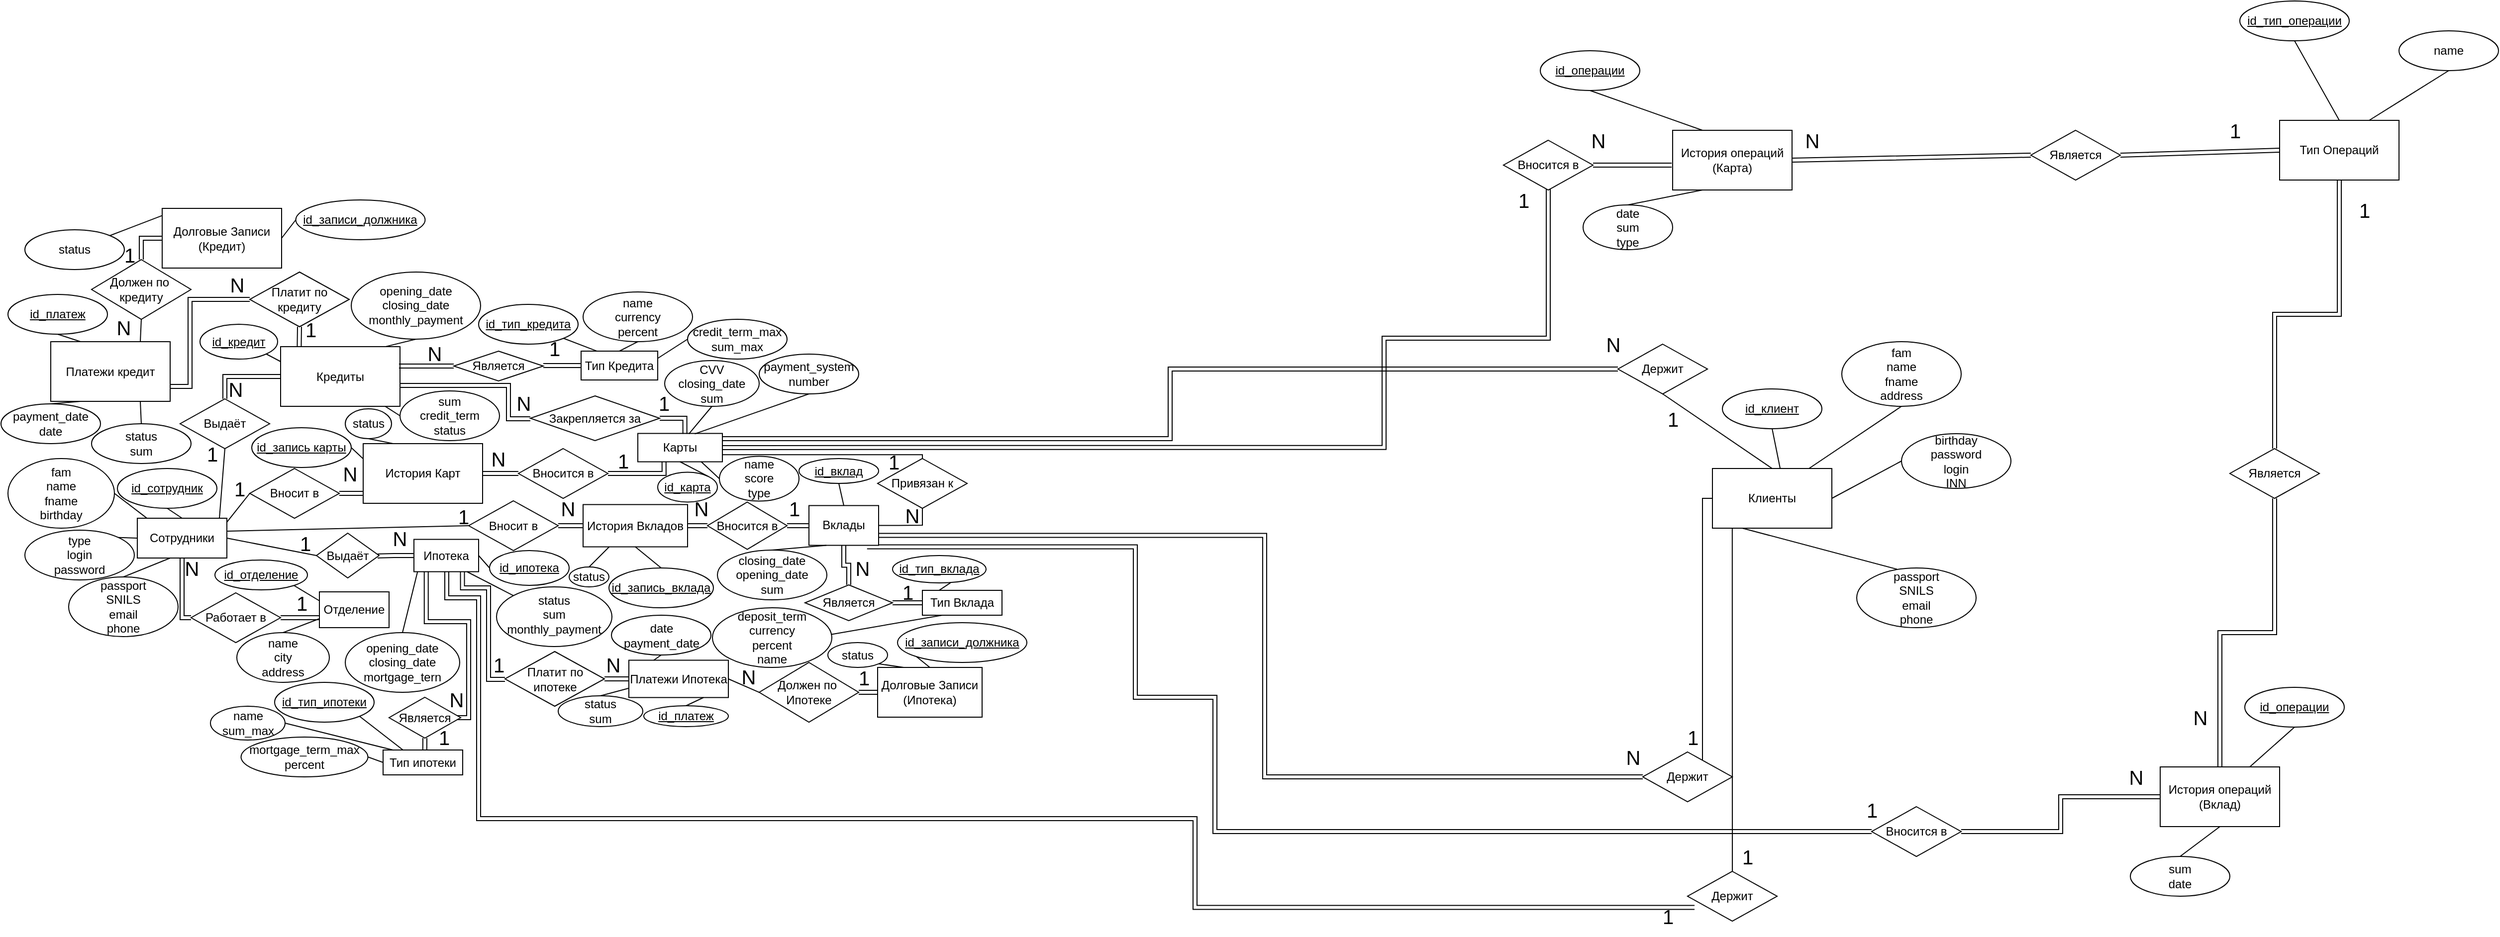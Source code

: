 <mxfile version="24.0.0" type="github">
  <diagram name="Страница — 1" id="VGj5oVeRoZll33EJS3Qx">
    <mxGraphModel dx="2216" dy="2469" grid="1" gridSize="10" guides="1" tooltips="1" connect="1" arrows="1" fold="1" page="1" pageScale="1" pageWidth="827" pageHeight="1169" math="0" shadow="0">
      <root>
        <mxCell id="0" />
        <mxCell id="1" parent="0" />
        <mxCell id="yiOp421ZR1bV6kYk1s3H-1" value="Сотрудники" style="rounded=0;whiteSpace=wrap;html=1;" parent="1" vertex="1">
          <mxGeometry x="497" y="230" width="90" height="40" as="geometry" />
        </mxCell>
        <mxCell id="yiOp421ZR1bV6kYk1s3H-2" value="id_сотрудник" style="ellipse;whiteSpace=wrap;html=1;fontStyle=4" parent="1" vertex="1">
          <mxGeometry x="477" y="180" width="100" height="40" as="geometry" />
        </mxCell>
        <mxCell id="yiOp421ZR1bV6kYk1s3H-4" value="fam&lt;br&gt;name&lt;br&gt;fname&lt;br&gt;birthday" style="ellipse;whiteSpace=wrap;html=1;" parent="1" vertex="1">
          <mxGeometry x="367" y="170" width="107" height="70" as="geometry" />
        </mxCell>
        <mxCell id="yiOp421ZR1bV6kYk1s3H-7" value="type&lt;br&gt;login&lt;br&gt;password" style="ellipse;whiteSpace=wrap;html=1;" parent="1" vertex="1">
          <mxGeometry x="384" y="242" width="110" height="50" as="geometry" />
        </mxCell>
        <mxCell id="yiOp421ZR1bV6kYk1s3H-11" value="passport&lt;br&gt;SNILS&lt;br&gt;email&lt;br&gt;phone" style="ellipse;whiteSpace=wrap;html=1;" parent="1" vertex="1">
          <mxGeometry x="428" y="289" width="110" height="60" as="geometry" />
        </mxCell>
        <mxCell id="yiOp421ZR1bV6kYk1s3H-16" style="rounded=0;orthogonalLoop=1;jettySize=auto;html=1;exitX=0.5;exitY=1;exitDx=0;exitDy=0;entryX=0.5;entryY=0;entryDx=0;entryDy=0;endArrow=none;endFill=0;" parent="1" source="yiOp421ZR1bV6kYk1s3H-2" target="yiOp421ZR1bV6kYk1s3H-1" edge="1">
          <mxGeometry relative="1" as="geometry" />
        </mxCell>
        <mxCell id="yiOp421ZR1bV6kYk1s3H-18" value="" style="endArrow=none;html=1;rounded=0;entryX=1;entryY=0.5;entryDx=0;entryDy=0;exitX=0.103;exitY=-0.008;exitDx=0;exitDy=0;exitPerimeter=0;" parent="1" source="yiOp421ZR1bV6kYk1s3H-1" target="yiOp421ZR1bV6kYk1s3H-4" edge="1">
          <mxGeometry width="50" height="50" relative="1" as="geometry">
            <mxPoint x="403" y="420" as="sourcePoint" />
            <mxPoint x="457" y="240" as="targetPoint" />
          </mxGeometry>
        </mxCell>
        <mxCell id="yiOp421ZR1bV6kYk1s3H-21" value="" style="endArrow=none;html=1;rounded=0;entryX=1;entryY=0;entryDx=0;entryDy=0;exitX=0;exitY=0.5;exitDx=0;exitDy=0;" parent="1" source="yiOp421ZR1bV6kYk1s3H-1" target="yiOp421ZR1bV6kYk1s3H-7" edge="1">
          <mxGeometry width="50" height="50" relative="1" as="geometry">
            <mxPoint x="690" y="270" as="sourcePoint" />
            <mxPoint x="744" y="90" as="targetPoint" />
          </mxGeometry>
        </mxCell>
        <mxCell id="yiOp421ZR1bV6kYk1s3H-25" value="" style="endArrow=none;html=1;rounded=0;entryX=0.364;entryY=1.003;entryDx=0;entryDy=0;exitX=0.5;exitY=0;exitDx=0;exitDy=0;entryPerimeter=0;" parent="1" source="yiOp421ZR1bV6kYk1s3H-11" target="yiOp421ZR1bV6kYk1s3H-1" edge="1">
          <mxGeometry width="50" height="50" relative="1" as="geometry">
            <mxPoint x="700" y="280" as="sourcePoint" />
            <mxPoint x="754" y="100" as="targetPoint" />
          </mxGeometry>
        </mxCell>
        <mxCell id="yiOp421ZR1bV6kYk1s3H-29" value="Работает в" style="rhombus;whiteSpace=wrap;html=1;" parent="1" vertex="1">
          <mxGeometry x="551" y="305" width="90" height="50" as="geometry" />
        </mxCell>
        <mxCell id="yiOp421ZR1bV6kYk1s3H-30" value="" style="endArrow=none;html=1;rounded=0;exitX=0.5;exitY=1;exitDx=0;exitDy=0;entryX=0;entryY=0.5;entryDx=0;entryDy=0;shape=link;edgeStyle=orthogonalEdgeStyle;" parent="1" source="yiOp421ZR1bV6kYk1s3H-1" target="yiOp421ZR1bV6kYk1s3H-29" edge="1">
          <mxGeometry width="50" height="50" relative="1" as="geometry">
            <mxPoint x="790" y="360" as="sourcePoint" />
            <mxPoint x="840" y="310" as="targetPoint" />
            <Array as="points">
              <mxPoint x="542" y="330" />
            </Array>
          </mxGeometry>
        </mxCell>
        <mxCell id="yiOp421ZR1bV6kYk1s3H-32" value="Отделение" style="rounded=0;whiteSpace=wrap;html=1;" parent="1" vertex="1">
          <mxGeometry x="680" y="304" width="70" height="36" as="geometry" />
        </mxCell>
        <mxCell id="yiOp421ZR1bV6kYk1s3H-33" value="id_отделение" style="ellipse;whiteSpace=wrap;html=1;fontStyle=4" parent="1" vertex="1">
          <mxGeometry x="575" y="272" width="93" height="30" as="geometry" />
        </mxCell>
        <mxCell id="yiOp421ZR1bV6kYk1s3H-34" value="name&lt;br&gt;city&lt;br&gt;address" style="ellipse;whiteSpace=wrap;html=1;verticalAlign=middle;" parent="1" vertex="1">
          <mxGeometry x="597" y="345" width="93" height="50" as="geometry" />
        </mxCell>
        <mxCell id="yiOp421ZR1bV6kYk1s3H-39" value="" style="endArrow=none;html=1;rounded=0;entryX=0;entryY=0.75;entryDx=0;entryDy=0;exitX=0.5;exitY=0;exitDx=0;exitDy=0;" parent="1" source="yiOp421ZR1bV6kYk1s3H-34" target="yiOp421ZR1bV6kYk1s3H-32" edge="1">
          <mxGeometry width="50" height="50" relative="1" as="geometry">
            <mxPoint x="820" y="560" as="sourcePoint" />
            <mxPoint x="844" y="460" as="targetPoint" />
          </mxGeometry>
        </mxCell>
        <mxCell id="yiOp421ZR1bV6kYk1s3H-40" value="" style="endArrow=none;html=1;rounded=0;entryX=0;entryY=0.25;entryDx=0;entryDy=0;exitX=1;exitY=1;exitDx=0;exitDy=0;" parent="1" source="yiOp421ZR1bV6kYk1s3H-33" target="yiOp421ZR1bV6kYk1s3H-32" edge="1">
          <mxGeometry width="50" height="50" relative="1" as="geometry">
            <mxPoint x="830" y="570" as="sourcePoint" />
            <mxPoint x="854" y="470" as="targetPoint" />
          </mxGeometry>
        </mxCell>
        <mxCell id="yiOp421ZR1bV6kYk1s3H-41" value="N" style="text;html=1;align=center;verticalAlign=middle;whiteSpace=wrap;rounded=0;fontSize=20;" parent="1" vertex="1">
          <mxGeometry x="527" y="265" width="50" height="30" as="geometry" />
        </mxCell>
        <mxCell id="yiOp421ZR1bV6kYk1s3H-42" value="&lt;font style=&quot;font-size: 20px;&quot;&gt;1&lt;/font&gt;" style="text;html=1;align=center;verticalAlign=middle;resizable=0;points=[];autosize=1;strokeColor=none;fillColor=none;" parent="1" vertex="1">
          <mxGeometry x="647" y="295" width="30" height="40" as="geometry" />
        </mxCell>
        <mxCell id="yiOp421ZR1bV6kYk1s3H-43" style="rounded=0;orthogonalLoop=1;jettySize=auto;html=1;exitX=0.5;exitY=0;exitDx=0;exitDy=0;entryX=0;entryY=0.5;entryDx=0;entryDy=0;shape=link;edgeStyle=orthogonalEdgeStyle;" parent="1" source="yiOp421ZR1bV6kYk1s3H-44" target="yiOp421ZR1bV6kYk1s3H-46" edge="1">
          <mxGeometry relative="1" as="geometry" />
        </mxCell>
        <mxCell id="yiOp421ZR1bV6kYk1s3H-44" value="Выдаёт" style="rhombus;whiteSpace=wrap;html=1;" parent="1" vertex="1">
          <mxGeometry x="540" y="110" width="90" height="50" as="geometry" />
        </mxCell>
        <mxCell id="yiOp421ZR1bV6kYk1s3H-45" value="" style="endArrow=none;html=1;rounded=0;entryX=0.5;entryY=1;entryDx=0;entryDy=0;exitX=0.917;exitY=-0.01;exitDx=0;exitDy=0;exitPerimeter=0;" parent="1" source="yiOp421ZR1bV6kYk1s3H-1" target="yiOp421ZR1bV6kYk1s3H-44" edge="1">
          <mxGeometry width="50" height="50" relative="1" as="geometry">
            <mxPoint x="266" y="60" as="sourcePoint" />
            <mxPoint x="290" y="-40" as="targetPoint" />
          </mxGeometry>
        </mxCell>
        <mxCell id="gmJkCeLJwOkCciTyDjN_-6" style="edgeStyle=orthogonalEdgeStyle;rounded=0;orthogonalLoop=1;jettySize=auto;html=1;entryX=0;entryY=0.5;entryDx=0;entryDy=0;shape=link;" parent="1" target="yiOp421ZR1bV6kYk1s3H-193" edge="1">
          <mxGeometry relative="1" as="geometry">
            <mxPoint x="761" y="96.5" as="sourcePoint" />
            <mxPoint x="892" y="140" as="targetPoint" />
            <Array as="points">
              <mxPoint x="870" y="96" />
              <mxPoint x="870" y="130" />
              <mxPoint x="892" y="130" />
            </Array>
          </mxGeometry>
        </mxCell>
        <mxCell id="yiOp421ZR1bV6kYk1s3H-46" value="Кредиты" style="rounded=0;whiteSpace=wrap;html=1;" parent="1" vertex="1">
          <mxGeometry x="641" y="57.5" width="120" height="60" as="geometry" />
        </mxCell>
        <mxCell id="yiOp421ZR1bV6kYk1s3H-47" value="&lt;span style=&quot;font-size: 20px;&quot;&gt;1&lt;/span&gt;" style="text;html=1;align=center;verticalAlign=middle;resizable=0;points=[];autosize=1;strokeColor=none;fillColor=none;" parent="1" vertex="1">
          <mxGeometry x="557" y="145" width="30" height="40" as="geometry" />
        </mxCell>
        <mxCell id="yiOp421ZR1bV6kYk1s3H-48" value="N" style="text;html=1;align=center;verticalAlign=middle;whiteSpace=wrap;rounded=0;fontSize=20;" parent="1" vertex="1">
          <mxGeometry x="570.5" y="85" width="50" height="30" as="geometry" />
        </mxCell>
        <mxCell id="yiOp421ZR1bV6kYk1s3H-49" value="sum&lt;br&gt;credit_term&lt;br&gt;status" style="ellipse;whiteSpace=wrap;html=1;" parent="1" vertex="1">
          <mxGeometry x="761" y="102" width="100" height="50" as="geometry" />
        </mxCell>
        <mxCell id="yiOp421ZR1bV6kYk1s3H-54" value="id_кредит" style="ellipse;whiteSpace=wrap;html=1;fontStyle=4" parent="1" vertex="1">
          <mxGeometry x="560" y="35" width="78" height="35" as="geometry" />
        </mxCell>
        <mxCell id="yiOp421ZR1bV6kYk1s3H-58" value="opening_date&lt;br&gt;closing_date&lt;br&gt;monthly_payment" style="ellipse;whiteSpace=wrap;html=1;" parent="1" vertex="1">
          <mxGeometry x="712" y="-17.5" width="130" height="67.5" as="geometry" />
        </mxCell>
        <mxCell id="yiOp421ZR1bV6kYk1s3H-63" value="" style="endArrow=none;html=1;rounded=0;entryX=0.877;entryY=1.001;entryDx=0;entryDy=0;exitX=0;exitY=0.5;exitDx=0;exitDy=0;entryPerimeter=0;" parent="1" source="yiOp421ZR1bV6kYk1s3H-49" target="yiOp421ZR1bV6kYk1s3H-46" edge="1">
          <mxGeometry width="50" height="50" relative="1" as="geometry">
            <mxPoint x="1290" y="80" as="sourcePoint" />
            <mxPoint x="1314" y="-20" as="targetPoint" />
          </mxGeometry>
        </mxCell>
        <mxCell id="yiOp421ZR1bV6kYk1s3H-64" value="" style="endArrow=none;html=1;rounded=0;exitX=0.5;exitY=1;exitDx=0;exitDy=0;entryX=0.876;entryY=0.001;entryDx=0;entryDy=0;entryPerimeter=0;" parent="1" source="yiOp421ZR1bV6kYk1s3H-58" target="yiOp421ZR1bV6kYk1s3H-46" edge="1">
          <mxGeometry width="50" height="50" relative="1" as="geometry">
            <mxPoint x="1300" y="90" as="sourcePoint" />
            <mxPoint x="1027" y="-31" as="targetPoint" />
          </mxGeometry>
        </mxCell>
        <mxCell id="yiOp421ZR1bV6kYk1s3H-68" value="" style="endArrow=none;html=1;rounded=0;entryX=0;entryY=0.25;entryDx=0;entryDy=0;exitX=1;exitY=1;exitDx=0;exitDy=0;" parent="1" source="yiOp421ZR1bV6kYk1s3H-54" target="yiOp421ZR1bV6kYk1s3H-46" edge="1">
          <mxGeometry width="50" height="50" relative="1" as="geometry">
            <mxPoint x="1340" y="130" as="sourcePoint" />
            <mxPoint x="1364" y="30" as="targetPoint" />
          </mxGeometry>
        </mxCell>
        <mxCell id="gmJkCeLJwOkCciTyDjN_-5" style="edgeStyle=orthogonalEdgeStyle;rounded=0;orthogonalLoop=1;jettySize=auto;html=1;shape=link;" parent="1" source="yiOp421ZR1bV6kYk1s3H-69" edge="1">
          <mxGeometry relative="1" as="geometry">
            <mxPoint x="760" y="77" as="targetPoint" />
            <Array as="points">
              <mxPoint x="761" y="77" />
            </Array>
          </mxGeometry>
        </mxCell>
        <mxCell id="yiOp421ZR1bV6kYk1s3H-69" value="Является" style="rhombus;whiteSpace=wrap;html=1;" parent="1" vertex="1">
          <mxGeometry x="815" y="62" width="90" height="30" as="geometry" />
        </mxCell>
        <mxCell id="yiOp421ZR1bV6kYk1s3H-71" style="rounded=0;orthogonalLoop=1;jettySize=auto;html=1;exitX=0;exitY=0.5;exitDx=0;exitDy=0;entryX=1;entryY=0.5;entryDx=0;entryDy=0;shape=link;edgeStyle=orthogonalEdgeStyle;" parent="1" source="yiOp421ZR1bV6kYk1s3H-72" target="yiOp421ZR1bV6kYk1s3H-69" edge="1">
          <mxGeometry relative="1" as="geometry" />
        </mxCell>
        <mxCell id="yiOp421ZR1bV6kYk1s3H-72" value="Тип Кредита" style="rounded=0;whiteSpace=wrap;html=1;" parent="1" vertex="1">
          <mxGeometry x="943" y="62" width="77" height="29" as="geometry" />
        </mxCell>
        <mxCell id="yiOp421ZR1bV6kYk1s3H-73" value="&lt;font style=&quot;font-size: 20px;&quot;&gt;1&lt;/font&gt;" style="text;html=1;align=center;verticalAlign=middle;resizable=0;points=[];autosize=1;strokeColor=none;fillColor=none;" parent="1" vertex="1">
          <mxGeometry x="901" y="39" width="30" height="40" as="geometry" />
        </mxCell>
        <mxCell id="yiOp421ZR1bV6kYk1s3H-74" value="N" style="text;html=1;align=center;verticalAlign=middle;whiteSpace=wrap;rounded=0;fontSize=20;" parent="1" vertex="1">
          <mxGeometry x="771" y="49" width="50" height="30" as="geometry" />
        </mxCell>
        <mxCell id="yiOp421ZR1bV6kYk1s3H-78" value="id_тип_кредита" style="ellipse;whiteSpace=wrap;html=1;fontStyle=4" parent="1" vertex="1">
          <mxGeometry x="840" y="15" width="100" height="40" as="geometry" />
        </mxCell>
        <mxCell id="yiOp421ZR1bV6kYk1s3H-79" value="name&lt;br&gt;currency&lt;br&gt;percent" style="ellipse;whiteSpace=wrap;html=1;" parent="1" vertex="1">
          <mxGeometry x="945" y="2.5" width="110" height="50" as="geometry" />
        </mxCell>
        <mxCell id="yiOp421ZR1bV6kYk1s3H-80" value="credit_term_max&lt;br&gt;sum_max" style="ellipse;whiteSpace=wrap;html=1;" parent="1" vertex="1">
          <mxGeometry x="1050" y="30" width="100" height="40" as="geometry" />
        </mxCell>
        <mxCell id="yiOp421ZR1bV6kYk1s3H-81" value="" style="endArrow=none;html=1;rounded=0;entryX=0.209;entryY=0.001;entryDx=0;entryDy=0;exitX=1;exitY=1;exitDx=0;exitDy=0;entryPerimeter=0;" parent="1" source="yiOp421ZR1bV6kYk1s3H-78" target="yiOp421ZR1bV6kYk1s3H-72" edge="1">
          <mxGeometry width="50" height="50" relative="1" as="geometry">
            <mxPoint x="1620" as="sourcePoint" />
            <mxPoint x="1644" y="-100" as="targetPoint" />
          </mxGeometry>
        </mxCell>
        <mxCell id="yiOp421ZR1bV6kYk1s3H-82" value="" style="endArrow=none;html=1;rounded=0;entryX=0.5;entryY=0;entryDx=0;entryDy=0;exitX=0.5;exitY=1;exitDx=0;exitDy=0;" parent="1" source="yiOp421ZR1bV6kYk1s3H-79" target="yiOp421ZR1bV6kYk1s3H-72" edge="1">
          <mxGeometry width="50" height="50" relative="1" as="geometry">
            <mxPoint x="1630" y="10" as="sourcePoint" />
            <mxPoint x="1654" y="-90" as="targetPoint" />
          </mxGeometry>
        </mxCell>
        <mxCell id="yiOp421ZR1bV6kYk1s3H-83" value="" style="endArrow=none;html=1;rounded=0;entryX=0;entryY=0.5;entryDx=0;entryDy=0;exitX=1;exitY=0.25;exitDx=0;exitDy=0;" parent="1" source="yiOp421ZR1bV6kYk1s3H-72" target="yiOp421ZR1bV6kYk1s3H-80" edge="1">
          <mxGeometry width="50" height="50" relative="1" as="geometry">
            <mxPoint x="1640" y="20" as="sourcePoint" />
            <mxPoint x="1664" y="-80" as="targetPoint" />
          </mxGeometry>
        </mxCell>
        <mxCell id="yiOp421ZR1bV6kYk1s3H-87" value="Платежи кредит" style="rounded=0;whiteSpace=wrap;html=1;" parent="1" vertex="1">
          <mxGeometry x="410" y="52.5" width="120" height="60" as="geometry" />
        </mxCell>
        <mxCell id="yiOp421ZR1bV6kYk1s3H-88" value="Долговые Записи&lt;br&gt;(Кредит)" style="rounded=0;whiteSpace=wrap;html=1;" parent="1" vertex="1">
          <mxGeometry x="522" y="-81.5" width="120" height="60" as="geometry" />
        </mxCell>
        <mxCell id="yiOp421ZR1bV6kYk1s3H-89" value="Платит по&lt;br&gt;кредиту" style="rhombus;whiteSpace=wrap;html=1;" parent="1" vertex="1">
          <mxGeometry x="610" y="-17.5" width="100" height="55" as="geometry" />
        </mxCell>
        <mxCell id="yiOp421ZR1bV6kYk1s3H-90" value="Должен по&amp;nbsp;&lt;br&gt;кредиту" style="rhombus;whiteSpace=wrap;html=1;" parent="1" vertex="1">
          <mxGeometry x="451" y="-30" width="100" height="60" as="geometry" />
        </mxCell>
        <mxCell id="yiOp421ZR1bV6kYk1s3H-91" value="" style="endArrow=none;html=1;rounded=0;entryX=0;entryY=0.5;entryDx=0;entryDy=0;exitX=0.5;exitY=0;exitDx=0;exitDy=0;fontStyle=0;shape=link;edgeStyle=orthogonalEdgeStyle;" parent="1" source="yiOp421ZR1bV6kYk1s3H-90" target="yiOp421ZR1bV6kYk1s3H-88" edge="1">
          <mxGeometry width="50" height="50" relative="1" as="geometry">
            <mxPoint x="710" y="-190" as="sourcePoint" />
            <mxPoint x="734" y="-290" as="targetPoint" />
          </mxGeometry>
        </mxCell>
        <mxCell id="yiOp421ZR1bV6kYk1s3H-92" value="" style="endArrow=none;html=1;rounded=0;entryX=0.75;entryY=0;entryDx=0;entryDy=0;exitX=0.5;exitY=1;exitDx=0;exitDy=0;" parent="1" source="yiOp421ZR1bV6kYk1s3H-90" target="yiOp421ZR1bV6kYk1s3H-87" edge="1">
          <mxGeometry width="50" height="50" relative="1" as="geometry">
            <mxPoint x="266" y="60" as="sourcePoint" />
            <mxPoint x="290" y="-40" as="targetPoint" />
          </mxGeometry>
        </mxCell>
        <mxCell id="yiOp421ZR1bV6kYk1s3H-93" value="&lt;span style=&quot;font-size: 20px;&quot;&gt;1&lt;/span&gt;" style="text;html=1;align=center;verticalAlign=middle;resizable=0;points=[];autosize=1;strokeColor=none;fillColor=none;" parent="1" vertex="1">
          <mxGeometry x="474" y="-55" width="30" height="40" as="geometry" />
        </mxCell>
        <mxCell id="yiOp421ZR1bV6kYk1s3H-95" value="&lt;font style=&quot;font-size: 20px;&quot;&gt;N&lt;/font&gt;" style="text;html=1;align=center;verticalAlign=middle;resizable=0;points=[];autosize=1;strokeColor=none;fillColor=none;" parent="1" vertex="1">
          <mxGeometry x="463" y="17.5" width="40" height="40" as="geometry" />
        </mxCell>
        <mxCell id="yiOp421ZR1bV6kYk1s3H-96" value="" style="endArrow=none;html=1;rounded=0;entryX=0.5;entryY=1;entryDx=0;entryDy=0;exitX=0.156;exitY=-0.002;exitDx=0;exitDy=0;fontStyle=0;shape=link;exitPerimeter=0;" parent="1" source="yiOp421ZR1bV6kYk1s3H-46" target="yiOp421ZR1bV6kYk1s3H-89" edge="1">
          <mxGeometry width="50" height="50" relative="1" as="geometry">
            <mxPoint x="720" y="-130" as="sourcePoint" />
            <mxPoint x="810" y="-180" as="targetPoint" />
          </mxGeometry>
        </mxCell>
        <mxCell id="yiOp421ZR1bV6kYk1s3H-97" value="&lt;span style=&quot;font-size: 20px;&quot;&gt;1&lt;/span&gt;" style="text;html=1;align=center;verticalAlign=middle;resizable=0;points=[];autosize=1;strokeColor=none;fillColor=none;" parent="1" vertex="1">
          <mxGeometry x="656.25" y="20" width="30" height="40" as="geometry" />
        </mxCell>
        <mxCell id="yiOp421ZR1bV6kYk1s3H-98" value="" style="endArrow=none;html=1;rounded=0;entryX=1;entryY=0.75;entryDx=0;entryDy=0;exitX=0;exitY=0.5;exitDx=0;exitDy=0;fontStyle=0;shape=link;edgeStyle=orthogonalEdgeStyle;" parent="1" source="yiOp421ZR1bV6kYk1s3H-89" target="yiOp421ZR1bV6kYk1s3H-87" edge="1">
          <mxGeometry width="50" height="50" relative="1" as="geometry">
            <mxPoint x="590" y="85" as="sourcePoint" />
            <mxPoint x="390" y="48" as="targetPoint" />
            <Array as="points">
              <mxPoint x="550" y="10" />
              <mxPoint x="550" y="97" />
            </Array>
          </mxGeometry>
        </mxCell>
        <mxCell id="yiOp421ZR1bV6kYk1s3H-99" value="&lt;font style=&quot;font-size: 20px;&quot;&gt;N&lt;/font&gt;" style="text;html=1;align=center;verticalAlign=middle;resizable=0;points=[];autosize=1;strokeColor=none;fillColor=none;" parent="1" vertex="1">
          <mxGeometry x="577" y="-25" width="40" height="40" as="geometry" />
        </mxCell>
        <mxCell id="yiOp421ZR1bV6kYk1s3H-100" value="payment_date&lt;br&gt;date" style="ellipse;whiteSpace=wrap;html=1;" parent="1" vertex="1">
          <mxGeometry x="360" y="115" width="100" height="40" as="geometry" />
        </mxCell>
        <mxCell id="yiOp421ZR1bV6kYk1s3H-101" value="status&lt;br&gt;sum" style="ellipse;whiteSpace=wrap;html=1;" parent="1" vertex="1">
          <mxGeometry x="451" y="135" width="100" height="40" as="geometry" />
        </mxCell>
        <mxCell id="yiOp421ZR1bV6kYk1s3H-104" value="id_платеж" style="ellipse;whiteSpace=wrap;html=1;fontStyle=4" parent="1" vertex="1">
          <mxGeometry x="367" y="5" width="100" height="40" as="geometry" />
        </mxCell>
        <mxCell id="yiOp421ZR1bV6kYk1s3H-107" value="" style="endArrow=none;html=1;rounded=0;entryX=0.25;entryY=0;entryDx=0;entryDy=0;exitX=0.5;exitY=1;exitDx=0;exitDy=0;" parent="1" source="yiOp421ZR1bV6kYk1s3H-104" target="yiOp421ZR1bV6kYk1s3H-87" edge="1">
          <mxGeometry width="50" height="50" relative="1" as="geometry">
            <mxPoint x="216" y="-50" as="sourcePoint" />
            <mxPoint x="240" y="-150" as="targetPoint" />
          </mxGeometry>
        </mxCell>
        <mxCell id="yiOp421ZR1bV6kYk1s3H-108" value="" style="endArrow=none;html=1;rounded=0;entryX=0.25;entryY=1;entryDx=0;entryDy=0;exitX=0.5;exitY=0;exitDx=0;exitDy=0;" parent="1" source="yiOp421ZR1bV6kYk1s3H-100" target="yiOp421ZR1bV6kYk1s3H-87" edge="1">
          <mxGeometry width="50" height="50" relative="1" as="geometry">
            <mxPoint x="226" y="-40" as="sourcePoint" />
            <mxPoint x="250" y="-140" as="targetPoint" />
          </mxGeometry>
        </mxCell>
        <mxCell id="yiOp421ZR1bV6kYk1s3H-110" value="" style="endArrow=none;html=1;rounded=0;entryX=0.75;entryY=1;entryDx=0;entryDy=0;exitX=0.5;exitY=0;exitDx=0;exitDy=0;" parent="1" source="yiOp421ZR1bV6kYk1s3H-101" target="yiOp421ZR1bV6kYk1s3H-87" edge="1">
          <mxGeometry width="50" height="50" relative="1" as="geometry">
            <mxPoint x="246" y="-20" as="sourcePoint" />
            <mxPoint x="270" y="-120" as="targetPoint" />
          </mxGeometry>
        </mxCell>
        <mxCell id="yiOp421ZR1bV6kYk1s3H-111" value="status" style="ellipse;whiteSpace=wrap;html=1;" parent="1" vertex="1">
          <mxGeometry x="384" y="-60" width="100" height="40" as="geometry" />
        </mxCell>
        <mxCell id="yiOp421ZR1bV6kYk1s3H-113" value="id_записи_должника" style="ellipse;whiteSpace=wrap;html=1;fontStyle=4" parent="1" vertex="1">
          <mxGeometry x="656.25" y="-90" width="130" height="40" as="geometry" />
        </mxCell>
        <mxCell id="yiOp421ZR1bV6kYk1s3H-114" value="" style="endArrow=none;html=1;rounded=0;entryX=0.003;entryY=0.118;entryDx=0;entryDy=0;exitX=1;exitY=0;exitDx=0;exitDy=0;entryPerimeter=0;" parent="1" source="yiOp421ZR1bV6kYk1s3H-111" target="yiOp421ZR1bV6kYk1s3H-88" edge="1">
          <mxGeometry width="50" height="50" relative="1" as="geometry">
            <mxPoint x="180" y="80" as="sourcePoint" />
            <mxPoint x="204" y="-20" as="targetPoint" />
          </mxGeometry>
        </mxCell>
        <mxCell id="yiOp421ZR1bV6kYk1s3H-116" value="" style="endArrow=none;html=1;rounded=0;entryX=1;entryY=0.5;entryDx=0;entryDy=0;exitX=0;exitY=0.5;exitDx=0;exitDy=0;" parent="1" source="yiOp421ZR1bV6kYk1s3H-113" target="yiOp421ZR1bV6kYk1s3H-88" edge="1">
          <mxGeometry width="50" height="50" relative="1" as="geometry">
            <mxPoint x="796" y="-120" as="sourcePoint" />
            <mxPoint x="820" y="-220" as="targetPoint" />
          </mxGeometry>
        </mxCell>
        <mxCell id="gmJkCeLJwOkCciTyDjN_-1" style="edgeStyle=orthogonalEdgeStyle;rounded=0;orthogonalLoop=1;jettySize=auto;html=1;exitX=1;exitY=0.5;exitDx=0;exitDy=0;entryX=0.001;entryY=0.828;entryDx=0;entryDy=0;shape=link;entryPerimeter=0;" parent="1" source="yiOp421ZR1bV6kYk1s3H-118" target="yiOp421ZR1bV6kYk1s3H-124" edge="1">
          <mxGeometry relative="1" as="geometry" />
        </mxCell>
        <mxCell id="yiOp421ZR1bV6kYk1s3H-118" value="Вносит в" style="rhombus;whiteSpace=wrap;html=1;" parent="1" vertex="1">
          <mxGeometry x="610" y="180" width="90" height="50" as="geometry" />
        </mxCell>
        <mxCell id="yiOp421ZR1bV6kYk1s3H-119" value="Вносит в" style="rhombus;whiteSpace=wrap;html=1;" parent="1" vertex="1">
          <mxGeometry x="830" y="212.5" width="90" height="50" as="geometry" />
        </mxCell>
        <mxCell id="yiOp421ZR1bV6kYk1s3H-120" value="Выдаёт" style="rhombus;whiteSpace=wrap;html=1;" parent="1" vertex="1">
          <mxGeometry x="677" y="245" width="63" height="45" as="geometry" />
        </mxCell>
        <mxCell id="yiOp421ZR1bV6kYk1s3H-121" value="" style="endArrow=none;html=1;rounded=0;entryX=0;entryY=0.5;entryDx=0;entryDy=0;exitX=0.997;exitY=0.107;exitDx=0;exitDy=0;exitPerimeter=0;" parent="1" source="yiOp421ZR1bV6kYk1s3H-1" target="yiOp421ZR1bV6kYk1s3H-118" edge="1">
          <mxGeometry width="50" height="50" relative="1" as="geometry">
            <mxPoint x="713" y="230" as="sourcePoint" />
            <mxPoint x="737" y="130" as="targetPoint" />
          </mxGeometry>
        </mxCell>
        <mxCell id="yiOp421ZR1bV6kYk1s3H-122" value="" style="endArrow=none;html=1;rounded=0;entryX=0;entryY=0.5;entryDx=0;entryDy=0;exitX=1.005;exitY=0.325;exitDx=0;exitDy=0;exitPerimeter=0;" parent="1" source="yiOp421ZR1bV6kYk1s3H-1" target="yiOp421ZR1bV6kYk1s3H-119" edge="1">
          <mxGeometry width="50" height="50" relative="1" as="geometry">
            <mxPoint x="760" y="240" as="sourcePoint" />
            <mxPoint x="784" y="140" as="targetPoint" />
          </mxGeometry>
        </mxCell>
        <mxCell id="yiOp421ZR1bV6kYk1s3H-123" value="" style="endArrow=none;html=1;rounded=0;entryX=0;entryY=0.5;entryDx=0;entryDy=0;exitX=1;exitY=0.5;exitDx=0;exitDy=0;" parent="1" source="yiOp421ZR1bV6kYk1s3H-1" target="yiOp421ZR1bV6kYk1s3H-120" edge="1">
          <mxGeometry width="50" height="50" relative="1" as="geometry">
            <mxPoint x="826" y="290" as="sourcePoint" />
            <mxPoint x="850" y="190" as="targetPoint" />
          </mxGeometry>
        </mxCell>
        <mxCell id="yiOp421ZR1bV6kYk1s3H-124" value="История Карт" style="rounded=0;whiteSpace=wrap;html=1;" parent="1" vertex="1">
          <mxGeometry x="724" y="155" width="120" height="60" as="geometry" />
        </mxCell>
        <mxCell id="yiOp421ZR1bV6kYk1s3H-125" style="edgeStyle=orthogonalEdgeStyle;rounded=0;orthogonalLoop=1;jettySize=auto;html=1;entryX=1;entryY=0.5;entryDx=0;entryDy=0;shape=link;" parent="1" source="yiOp421ZR1bV6kYk1s3H-127" target="yiOp421ZR1bV6kYk1s3H-119" edge="1">
          <mxGeometry relative="1" as="geometry" />
        </mxCell>
        <mxCell id="yiOp421ZR1bV6kYk1s3H-126" style="edgeStyle=orthogonalEdgeStyle;rounded=0;orthogonalLoop=1;jettySize=auto;html=1;entryX=0;entryY=0.5;entryDx=0;entryDy=0;shape=link;" parent="1" source="yiOp421ZR1bV6kYk1s3H-127" target="yiOp421ZR1bV6kYk1s3H-170" edge="1">
          <mxGeometry relative="1" as="geometry" />
        </mxCell>
        <mxCell id="yiOp421ZR1bV6kYk1s3H-127" value="История Вкладов" style="rounded=0;whiteSpace=wrap;html=1;" parent="1" vertex="1">
          <mxGeometry x="945" y="216.25" width="105" height="42.5" as="geometry" />
        </mxCell>
        <mxCell id="yiOp421ZR1bV6kYk1s3H-130" style="edgeStyle=orthogonalEdgeStyle;rounded=0;orthogonalLoop=1;jettySize=auto;html=1;entryX=0;entryY=0.5;entryDx=0;entryDy=0;shape=link;exitX=0.75;exitY=1;exitDx=0;exitDy=0;" parent="1" edge="1" target="yiOp421ZR1bV6kYk1s3H-338" source="yiOp421ZR1bV6kYk1s3H-131">
          <mxGeometry relative="1" as="geometry">
            <Array as="points">
              <mxPoint x="824" y="300" />
              <mxPoint x="850" y="300" />
              <mxPoint x="850" y="392" />
              <mxPoint x="867" y="392" />
            </Array>
            <mxPoint x="795.595" y="283.815" as="sourcePoint" />
            <mxPoint x="967" y="595.0" as="targetPoint" />
          </mxGeometry>
        </mxCell>
        <mxCell id="y4RjMpLqQpoPvlHMyutw-3" style="edgeStyle=orthogonalEdgeStyle;rounded=0;orthogonalLoop=1;jettySize=auto;html=1;entryX=1;entryY=0.5;entryDx=0;entryDy=0;shape=link;exitX=0.344;exitY=1.003;exitDx=0;exitDy=0;exitPerimeter=0;" parent="1" edge="1">
          <mxGeometry relative="1" as="geometry">
            <mxPoint x="787.36" y="283.847" as="sourcePoint" />
            <mxPoint x="812" y="430.5" as="targetPoint" />
            <Array as="points">
              <mxPoint x="787" y="334" />
              <mxPoint x="830" y="334" />
              <mxPoint x="830" y="430" />
            </Array>
          </mxGeometry>
        </mxCell>
        <mxCell id="yiOp421ZR1bV6kYk1s3H-131" value="Ипотека" style="rounded=0;whiteSpace=wrap;html=1;" parent="1" vertex="1">
          <mxGeometry x="775" y="251.25" width="65" height="32.5" as="geometry" />
        </mxCell>
        <mxCell id="yiOp421ZR1bV6kYk1s3H-132" value="1" style="text;html=1;align=center;verticalAlign=middle;whiteSpace=wrap;rounded=0;fontSize=20;" parent="1" vertex="1">
          <mxGeometry x="641" y="240" width="50" height="30" as="geometry" />
        </mxCell>
        <mxCell id="yiOp421ZR1bV6kYk1s3H-133" value="N" style="text;html=1;align=center;verticalAlign=middle;whiteSpace=wrap;rounded=0;fontSize=20;" parent="1" vertex="1">
          <mxGeometry x="736.25" y="235" width="50" height="30" as="geometry" />
        </mxCell>
        <mxCell id="yiOp421ZR1bV6kYk1s3H-134" value="1" style="text;html=1;align=center;verticalAlign=middle;whiteSpace=wrap;rounded=0;fontSize=20;" parent="1" vertex="1">
          <mxGeometry x="800" y="212.5" width="50" height="30" as="geometry" />
        </mxCell>
        <mxCell id="yiOp421ZR1bV6kYk1s3H-135" value="N" style="text;html=1;align=center;verticalAlign=middle;whiteSpace=wrap;rounded=0;fontSize=20;" parent="1" vertex="1">
          <mxGeometry x="905" y="205" width="50" height="30" as="geometry" />
        </mxCell>
        <mxCell id="yiOp421ZR1bV6kYk1s3H-136" value="1" style="text;html=1;align=center;verticalAlign=middle;whiteSpace=wrap;rounded=0;fontSize=20;" parent="1" vertex="1">
          <mxGeometry x="575" y="185" width="50" height="30" as="geometry" />
        </mxCell>
        <mxCell id="yiOp421ZR1bV6kYk1s3H-137" value="N" style="text;html=1;align=center;verticalAlign=middle;whiteSpace=wrap;rounded=0;fontSize=20;" parent="1" vertex="1">
          <mxGeometry x="686.25" y="170" width="50" height="30" as="geometry" />
        </mxCell>
        <mxCell id="yiOp421ZR1bV6kYk1s3H-138" value="id_запись карты" style="ellipse;whiteSpace=wrap;html=1;fontStyle=4" parent="1" vertex="1">
          <mxGeometry x="612" y="139" width="100" height="40" as="geometry" />
        </mxCell>
        <mxCell id="yiOp421ZR1bV6kYk1s3H-141" value="status" style="ellipse;whiteSpace=wrap;html=1;" parent="1" vertex="1">
          <mxGeometry x="706" y="120" width="46.5" height="30" as="geometry" />
        </mxCell>
        <mxCell id="yiOp421ZR1bV6kYk1s3H-142" value="" style="endArrow=none;html=1;rounded=0;entryX=0.75;entryY=0;entryDx=0;entryDy=0;exitX=1;exitY=0.5;exitDx=0;exitDy=0;" parent="1" source="yiOp421ZR1bV6kYk1s3H-138" target="yiOp421ZR1bV6kYk1s3H-137" edge="1">
          <mxGeometry width="50" height="50" relative="1" as="geometry">
            <mxPoint x="1046" y="695" as="sourcePoint" />
            <mxPoint x="1070" y="595" as="targetPoint" />
          </mxGeometry>
        </mxCell>
        <mxCell id="yiOp421ZR1bV6kYk1s3H-144" value="" style="endArrow=none;html=1;rounded=0;entryX=0.5;entryY=1;entryDx=0;entryDy=0;exitX=0.25;exitY=0;exitDx=0;exitDy=0;" parent="1" source="yiOp421ZR1bV6kYk1s3H-124" target="yiOp421ZR1bV6kYk1s3H-141" edge="1">
          <mxGeometry width="50" height="50" relative="1" as="geometry">
            <mxPoint x="1066" y="715" as="sourcePoint" />
            <mxPoint x="1090" y="615" as="targetPoint" />
          </mxGeometry>
        </mxCell>
        <mxCell id="yiOp421ZR1bV6kYk1s3H-145" value="" style="endArrow=none;html=1;rounded=0;entryX=0;entryY=0.5;entryDx=0;entryDy=0;exitX=1;exitY=0.75;exitDx=0;exitDy=0;shape=link;edgeStyle=orthogonalEdgeStyle;" parent="1" source="yiOp421ZR1bV6kYk1s3H-156" target="yiOp421ZR1bV6kYk1s3H-239" edge="1">
          <mxGeometry width="50" height="50" relative="1" as="geometry">
            <mxPoint x="1640" y="600" as="sourcePoint" />
            <mxPoint x="1664" y="500" as="targetPoint" />
            <Array as="points">
              <mxPoint x="1630" y="365" />
              <mxPoint x="1630" y="490" />
              <mxPoint x="2007" y="490" />
            </Array>
          </mxGeometry>
        </mxCell>
        <mxCell id="yiOp421ZR1bV6kYk1s3H-146" value="status" style="ellipse;whiteSpace=wrap;html=1;" parent="1" vertex="1">
          <mxGeometry x="931" y="279" width="40" height="20" as="geometry" />
        </mxCell>
        <mxCell id="yiOp421ZR1bV6kYk1s3H-149" value="&lt;u&gt;id_запись_вклада&lt;/u&gt;" style="ellipse;whiteSpace=wrap;html=1;" parent="1" vertex="1">
          <mxGeometry x="971" y="280" width="105" height="40" as="geometry" />
        </mxCell>
        <mxCell id="yiOp421ZR1bV6kYk1s3H-150" value="" style="endArrow=none;html=1;rounded=0;entryX=0.5;entryY=1;entryDx=0;entryDy=0;exitX=0.5;exitY=0;exitDx=0;exitDy=0;" parent="1" source="yiOp421ZR1bV6kYk1s3H-149" target="yiOp421ZR1bV6kYk1s3H-127" edge="1">
          <mxGeometry width="50" height="50" relative="1" as="geometry">
            <mxPoint x="1100" y="580" as="sourcePoint" />
            <mxPoint x="1124" y="480" as="targetPoint" />
          </mxGeometry>
        </mxCell>
        <mxCell id="yiOp421ZR1bV6kYk1s3H-153" value="" style="endArrow=none;html=1;rounded=0;entryX=0.25;entryY=1;entryDx=0;entryDy=0;exitX=0.5;exitY=0;exitDx=0;exitDy=0;" parent="1" source="yiOp421ZR1bV6kYk1s3H-146" target="yiOp421ZR1bV6kYk1s3H-127" edge="1">
          <mxGeometry width="50" height="50" relative="1" as="geometry">
            <mxPoint x="1158" y="590" as="sourcePoint" />
            <mxPoint x="1182" y="490" as="targetPoint" />
          </mxGeometry>
        </mxCell>
        <mxCell id="yiOp421ZR1bV6kYk1s3H-154" style="edgeStyle=orthogonalEdgeStyle;rounded=0;orthogonalLoop=1;jettySize=auto;html=1;exitX=0.834;exitY=1.036;exitDx=0;exitDy=0;entryX=0;entryY=0.5;entryDx=0;entryDy=0;shape=link;exitPerimeter=0;" parent="1" source="yiOp421ZR1bV6kYk1s3H-156" target="yiOp421ZR1bV6kYk1s3H-360" edge="1">
          <mxGeometry relative="1" as="geometry">
            <Array as="points">
              <mxPoint x="1500" y="410" />
              <mxPoint x="1580" y="410" />
              <mxPoint x="1580" y="545" />
            </Array>
          </mxGeometry>
        </mxCell>
        <mxCell id="yiOp421ZR1bV6kYk1s3H-155" style="edgeStyle=orthogonalEdgeStyle;rounded=0;orthogonalLoop=1;jettySize=auto;html=1;exitX=1;exitY=0.5;exitDx=0;exitDy=0;entryX=0.5;entryY=1;entryDx=0;entryDy=0;endArrow=none;endFill=0;" parent="1" source="yiOp421ZR1bV6kYk1s3H-156" target="yiOp421ZR1bV6kYk1s3H-363" edge="1">
          <mxGeometry relative="1" as="geometry">
            <mxPoint x="1510" y="240" as="targetPoint" />
            <Array as="points">
              <mxPoint x="1262" y="237" />
              <mxPoint x="1286" y="237" />
            </Array>
          </mxGeometry>
        </mxCell>
        <mxCell id="yiOp421ZR1bV6kYk1s3H-156" value="Вклады" style="rounded=0;whiteSpace=wrap;html=1;" parent="1" vertex="1">
          <mxGeometry x="1172" y="217.25" width="70" height="40" as="geometry" />
        </mxCell>
        <mxCell id="yiOp421ZR1bV6kYk1s3H-157" value="closing_date&lt;br&gt;opening_date&lt;br&gt;sum" style="ellipse;whiteSpace=wrap;html=1;" parent="1" vertex="1">
          <mxGeometry x="1080" y="262" width="110" height="50" as="geometry" />
        </mxCell>
        <mxCell id="yiOp421ZR1bV6kYk1s3H-161" value="&lt;u&gt;id_вклад&lt;/u&gt;" style="ellipse;whiteSpace=wrap;html=1;" parent="1" vertex="1">
          <mxGeometry x="1162" y="170" width="80" height="25" as="geometry" />
        </mxCell>
        <mxCell id="yiOp421ZR1bV6kYk1s3H-163" value="" style="endArrow=none;html=1;rounded=0;entryX=0.25;entryY=1;entryDx=0;entryDy=0;exitX=0.5;exitY=0;exitDx=0;exitDy=0;" parent="1" source="yiOp421ZR1bV6kYk1s3H-157" target="yiOp421ZR1bV6kYk1s3H-156" edge="1">
          <mxGeometry width="50" height="50" relative="1" as="geometry">
            <mxPoint x="1340" y="580" as="sourcePoint" />
            <mxPoint x="1364" y="480" as="targetPoint" />
          </mxGeometry>
        </mxCell>
        <mxCell id="yiOp421ZR1bV6kYk1s3H-168" value="" style="endArrow=none;html=1;rounded=0;entryX=0.5;entryY=0;entryDx=0;entryDy=0;exitX=0.5;exitY=1;exitDx=0;exitDy=0;" parent="1" source="yiOp421ZR1bV6kYk1s3H-161" target="yiOp421ZR1bV6kYk1s3H-156" edge="1">
          <mxGeometry width="50" height="50" relative="1" as="geometry">
            <mxPoint x="1360" y="530" as="sourcePoint" />
            <mxPoint x="1384" y="430" as="targetPoint" />
          </mxGeometry>
        </mxCell>
        <mxCell id="yiOp421ZR1bV6kYk1s3H-169" style="edgeStyle=orthogonalEdgeStyle;rounded=0;orthogonalLoop=1;jettySize=auto;html=1;entryX=0;entryY=0.5;entryDx=0;entryDy=0;shape=link;exitX=1;exitY=0.5;exitDx=0;exitDy=0;" parent="1" source="yiOp421ZR1bV6kYk1s3H-170" target="yiOp421ZR1bV6kYk1s3H-156" edge="1">
          <mxGeometry relative="1" as="geometry">
            <mxPoint x="1375" y="350" as="sourcePoint" />
          </mxGeometry>
        </mxCell>
        <mxCell id="yiOp421ZR1bV6kYk1s3H-170" value="Вносится в" style="rhombus;whiteSpace=wrap;html=1;" parent="1" vertex="1">
          <mxGeometry x="1070" y="213.75" width="80" height="47.5" as="geometry" />
        </mxCell>
        <mxCell id="yiOp421ZR1bV6kYk1s3H-172" value="&lt;font style=&quot;font-size: 20px;&quot;&gt;1&lt;/font&gt;" style="text;html=1;align=center;verticalAlign=middle;resizable=0;points=[];autosize=1;strokeColor=none;fillColor=none;" parent="1" vertex="1">
          <mxGeometry x="1142" y="200" width="30" height="40" as="geometry" />
        </mxCell>
        <mxCell id="yiOp421ZR1bV6kYk1s3H-174" value="Является" style="rhombus;whiteSpace=wrap;html=1;" parent="1" vertex="1">
          <mxGeometry x="1168" y="297" width="88" height="36" as="geometry" />
        </mxCell>
        <mxCell id="yiOp421ZR1bV6kYk1s3H-175" style="rounded=0;orthogonalLoop=1;jettySize=auto;html=1;exitX=0;exitY=0.5;exitDx=0;exitDy=0;entryX=1;entryY=0.5;entryDx=0;entryDy=0;shape=link;" parent="1" source="yiOp421ZR1bV6kYk1s3H-176" target="yiOp421ZR1bV6kYk1s3H-174" edge="1">
          <mxGeometry relative="1" as="geometry" />
        </mxCell>
        <mxCell id="yiOp421ZR1bV6kYk1s3H-176" value="Тип Вклада" style="rounded=0;whiteSpace=wrap;html=1;" parent="1" vertex="1">
          <mxGeometry x="1286" y="302.5" width="80" height="25" as="geometry" />
        </mxCell>
        <mxCell id="yiOp421ZR1bV6kYk1s3H-177" value="N" style="text;html=1;align=center;verticalAlign=middle;whiteSpace=wrap;rounded=0;fontSize=20;" parent="1" vertex="1">
          <mxGeometry x="1201" y="265" width="50" height="30" as="geometry" />
        </mxCell>
        <mxCell id="yiOp421ZR1bV6kYk1s3H-178" value="deposit_term&lt;br&gt;currency&lt;br&gt;percent&lt;br&gt;name" style="ellipse;whiteSpace=wrap;html=1;" parent="1" vertex="1">
          <mxGeometry x="1075" y="320" width="120" height="60" as="geometry" />
        </mxCell>
        <mxCell id="yiOp421ZR1bV6kYk1s3H-181" value="id_тип_вклада" style="ellipse;whiteSpace=wrap;html=1;fontStyle=4" parent="1" vertex="1">
          <mxGeometry x="1256" y="267.5" width="94" height="27.5" as="geometry" />
        </mxCell>
        <mxCell id="yiOp421ZR1bV6kYk1s3H-183" value="" style="endArrow=none;html=1;rounded=0;entryX=0.209;entryY=0.001;entryDx=0;entryDy=0;exitX=0.619;exitY=0.997;exitDx=0;exitDy=0;exitPerimeter=0;entryPerimeter=0;" parent="1" source="yiOp421ZR1bV6kYk1s3H-181" target="yiOp421ZR1bV6kYk1s3H-176" edge="1">
          <mxGeometry width="50" height="50" relative="1" as="geometry">
            <mxPoint x="2030" y="370" as="sourcePoint" />
            <mxPoint x="2054" y="270" as="targetPoint" />
          </mxGeometry>
        </mxCell>
        <mxCell id="yiOp421ZR1bV6kYk1s3H-187" value="" style="endArrow=none;html=1;rounded=0;entryX=0.25;entryY=1;entryDx=0;entryDy=0;exitX=0.992;exitY=0.448;exitDx=0;exitDy=0;exitPerimeter=0;" parent="1" source="yiOp421ZR1bV6kYk1s3H-178" target="yiOp421ZR1bV6kYk1s3H-176" edge="1">
          <mxGeometry width="50" height="50" relative="1" as="geometry">
            <mxPoint x="2080" y="420" as="sourcePoint" />
            <mxPoint x="2104" y="320" as="targetPoint" />
          </mxGeometry>
        </mxCell>
        <mxCell id="yiOp421ZR1bV6kYk1s3H-188" value="&lt;font style=&quot;font-size: 20px;&quot;&gt;1&lt;/font&gt;" style="text;html=1;align=center;verticalAlign=middle;resizable=0;points=[];autosize=1;strokeColor=none;fillColor=none;" parent="1" vertex="1">
          <mxGeometry x="1256" y="283.75" width="30" height="40" as="geometry" />
        </mxCell>
        <mxCell id="yiOp421ZR1bV6kYk1s3H-189" style="edgeStyle=orthogonalEdgeStyle;rounded=0;orthogonalLoop=1;jettySize=auto;html=1;exitX=0;exitY=0.5;exitDx=0;exitDy=0;entryX=1;entryY=0.5;entryDx=0;entryDy=0;shape=link;" parent="1" source="yiOp421ZR1bV6kYk1s3H-191" target="yiOp421ZR1bV6kYk1s3H-124" edge="1">
          <mxGeometry relative="1" as="geometry" />
        </mxCell>
        <mxCell id="FpYnTN46BS06wAr0lzzC-5" style="edgeStyle=orthogonalEdgeStyle;rounded=0;orthogonalLoop=1;jettySize=auto;html=1;exitX=1;exitY=0.5;exitDx=0;exitDy=0;entryX=0.31;entryY=0.984;entryDx=0;entryDy=0;shape=link;entryPerimeter=0;" edge="1" parent="1" source="yiOp421ZR1bV6kYk1s3H-191" target="yiOp421ZR1bV6kYk1s3H-195">
          <mxGeometry relative="1" as="geometry">
            <Array as="points">
              <mxPoint x="1026" y="185" />
            </Array>
          </mxGeometry>
        </mxCell>
        <mxCell id="yiOp421ZR1bV6kYk1s3H-191" value="Вносится в" style="rhombus;whiteSpace=wrap;html=1;" parent="1" vertex="1">
          <mxGeometry x="880" y="160" width="90" height="50" as="geometry" />
        </mxCell>
        <mxCell id="yiOp421ZR1bV6kYk1s3H-193" value="Закрепляется за" style="rhombus;whiteSpace=wrap;html=1;" parent="1" vertex="1">
          <mxGeometry x="892" y="107" width="130" height="45" as="geometry" />
        </mxCell>
        <mxCell id="yiOp421ZR1bV6kYk1s3H-195" value="Карты" style="rounded=0;whiteSpace=wrap;html=1;" parent="1" vertex="1">
          <mxGeometry x="1000" y="144.75" width="85" height="28.5" as="geometry" />
        </mxCell>
        <mxCell id="yiOp421ZR1bV6kYk1s3H-197" value="&lt;font style=&quot;font-size: 20px;&quot;&gt;1&lt;/font&gt;" style="text;html=1;align=center;verticalAlign=middle;resizable=0;points=[];autosize=1;strokeColor=none;fillColor=none;" parent="1" vertex="1">
          <mxGeometry x="970" y="152" width="30" height="40" as="geometry" />
        </mxCell>
        <mxCell id="yiOp421ZR1bV6kYk1s3H-198" value="&lt;font style=&quot;font-size: 20px;&quot;&gt;N&lt;/font&gt;" style="text;html=1;align=center;verticalAlign=middle;resizable=0;points=[];autosize=1;strokeColor=none;fillColor=none;" parent="1" vertex="1">
          <mxGeometry x="865" y="94" width="40" height="40" as="geometry" />
        </mxCell>
        <mxCell id="FpYnTN46BS06wAr0lzzC-6" style="edgeStyle=orthogonalEdgeStyle;rounded=0;orthogonalLoop=1;jettySize=auto;html=1;entryX=0.557;entryY=0.012;entryDx=0;entryDy=0;exitX=1;exitY=0.5;exitDx=0;exitDy=0;shape=link;entryPerimeter=0;" edge="1" parent="1" source="yiOp421ZR1bV6kYk1s3H-193" target="yiOp421ZR1bV6kYk1s3H-195">
          <mxGeometry relative="1" as="geometry">
            <Array as="points">
              <mxPoint x="1047" y="129" />
            </Array>
          </mxGeometry>
        </mxCell>
        <mxCell id="yiOp421ZR1bV6kYk1s3H-199" value="&lt;font style=&quot;font-size: 20px;&quot;&gt;1&lt;/font&gt;" style="text;html=1;align=center;verticalAlign=middle;resizable=0;points=[];autosize=1;strokeColor=none;fillColor=none;" parent="1" vertex="1">
          <mxGeometry x="1011" y="94" width="30" height="40" as="geometry" />
        </mxCell>
        <mxCell id="yiOp421ZR1bV6kYk1s3H-200" value="payment_system&lt;br&gt;number" style="ellipse;whiteSpace=wrap;html=1;" parent="1" vertex="1">
          <mxGeometry x="1122" y="65" width="100" height="40" as="geometry" />
        </mxCell>
        <mxCell id="yiOp421ZR1bV6kYk1s3H-204" value="CVV&lt;br&gt;closing_date&lt;br&gt;sum" style="ellipse;whiteSpace=wrap;html=1;" parent="1" vertex="1">
          <mxGeometry x="1027" y="71.5" width="95" height="46" as="geometry" />
        </mxCell>
        <mxCell id="yiOp421ZR1bV6kYk1s3H-207" value="name&lt;br&gt;score&lt;br&gt;type" style="ellipse;whiteSpace=wrap;html=1;" parent="1" vertex="1">
          <mxGeometry x="1082" y="167.75" width="80" height="45" as="geometry" />
        </mxCell>
        <mxCell id="yiOp421ZR1bV6kYk1s3H-209" style="rounded=0;orthogonalLoop=1;jettySize=auto;html=1;exitX=1;exitY=0;exitDx=0;exitDy=0;endArrow=none;endFill=0;entryX=0.5;entryY=1;entryDx=0;entryDy=0;" parent="1" source="yiOp421ZR1bV6kYk1s3H-210" target="yiOp421ZR1bV6kYk1s3H-195" edge="1">
          <mxGeometry relative="1" as="geometry">
            <mxPoint x="1670" y="150" as="targetPoint" />
          </mxGeometry>
        </mxCell>
        <mxCell id="yiOp421ZR1bV6kYk1s3H-210" value="id_карта" style="ellipse;whiteSpace=wrap;html=1;fontStyle=4" parent="1" vertex="1">
          <mxGeometry x="1020" y="183.75" width="60" height="30" as="geometry" />
        </mxCell>
        <mxCell id="yiOp421ZR1bV6kYk1s3H-211" value="" style="endArrow=none;html=1;rounded=0;entryX=0.673;entryY=0.016;entryDx=0;entryDy=0;exitX=0.5;exitY=1;exitDx=0;exitDy=0;entryPerimeter=0;" parent="1" source="yiOp421ZR1bV6kYk1s3H-200" target="yiOp421ZR1bV6kYk1s3H-195" edge="1">
          <mxGeometry width="50" height="50" relative="1" as="geometry">
            <mxPoint x="1860" y="-12.5" as="sourcePoint" />
            <mxPoint x="1884" y="-112.5" as="targetPoint" />
          </mxGeometry>
        </mxCell>
        <mxCell id="yiOp421ZR1bV6kYk1s3H-213" value="" style="endArrow=none;html=1;rounded=0;entryX=0.604;entryY=0.017;entryDx=0;entryDy=0;exitX=0.5;exitY=1;exitDx=0;exitDy=0;entryPerimeter=0;" parent="1" source="yiOp421ZR1bV6kYk1s3H-204" target="yiOp421ZR1bV6kYk1s3H-195" edge="1">
          <mxGeometry width="50" height="50" relative="1" as="geometry">
            <mxPoint x="1828" y="70" as="sourcePoint" />
            <mxPoint x="1852" y="-30" as="targetPoint" />
          </mxGeometry>
        </mxCell>
        <mxCell id="yiOp421ZR1bV6kYk1s3H-218" value="" style="endArrow=none;html=1;rounded=0;exitX=0;exitY=0.5;exitDx=0;exitDy=0;entryX=0.75;entryY=1;entryDx=0;entryDy=0;" parent="1" source="yiOp421ZR1bV6kYk1s3H-207" target="yiOp421ZR1bV6kYk1s3H-195" edge="1">
          <mxGeometry width="50" height="50" relative="1" as="geometry">
            <mxPoint x="1930" y="57.5" as="sourcePoint" />
            <mxPoint x="1708" y="150" as="targetPoint" />
          </mxGeometry>
        </mxCell>
        <mxCell id="yiOp421ZR1bV6kYk1s3H-220" value="Вносится в" style="rhombus;whiteSpace=wrap;html=1;" parent="1" vertex="1">
          <mxGeometry x="1870" y="-150" width="90" height="50" as="geometry" />
        </mxCell>
        <mxCell id="yiOp421ZR1bV6kYk1s3H-221" value="" style="endArrow=none;html=1;rounded=0;entryX=0.5;entryY=1;entryDx=0;entryDy=0;shape=link;edgeStyle=orthogonalEdgeStyle;exitX=1.001;exitY=0.533;exitDx=0;exitDy=0;exitPerimeter=0;" parent="1" edge="1">
          <mxGeometry width="50" height="50" relative="1" as="geometry">
            <mxPoint x="1085.085" y="158.94" as="sourcePoint" />
            <mxPoint x="1915" y="-101" as="targetPoint" />
            <Array as="points">
              <mxPoint x="1750" y="159" />
              <mxPoint x="1750" y="49" />
              <mxPoint x="1915" y="49" />
            </Array>
          </mxGeometry>
        </mxCell>
        <mxCell id="yiOp421ZR1bV6kYk1s3H-222" value="&lt;font style=&quot;font-size: 20px;&quot;&gt;1&lt;/font&gt;" style="text;html=1;align=center;verticalAlign=middle;resizable=0;points=[];autosize=1;strokeColor=none;fillColor=none;" parent="1" vertex="1">
          <mxGeometry x="1875" y="-110" width="30" height="40" as="geometry" />
        </mxCell>
        <mxCell id="yiOp421ZR1bV6kYk1s3H-223" style="edgeStyle=orthogonalEdgeStyle;rounded=0;orthogonalLoop=1;jettySize=auto;html=1;exitX=-0.008;exitY=0.584;exitDx=0;exitDy=0;entryX=1;entryY=0.5;entryDx=0;entryDy=0;shape=link;exitPerimeter=0;" parent="1" source="yiOp421ZR1bV6kYk1s3H-224" target="yiOp421ZR1bV6kYk1s3H-220" edge="1">
          <mxGeometry relative="1" as="geometry">
            <Array as="points" />
          </mxGeometry>
        </mxCell>
        <mxCell id="yiOp421ZR1bV6kYk1s3H-224" value="История операций&lt;br&gt;(Карта)" style="rounded=0;whiteSpace=wrap;html=1;" parent="1" vertex="1">
          <mxGeometry x="2040" y="-160" width="120" height="60" as="geometry" />
        </mxCell>
        <mxCell id="yiOp421ZR1bV6kYk1s3H-225" value="date&lt;br&gt;sum&lt;br&gt;type" style="ellipse;whiteSpace=wrap;html=1;" parent="1" vertex="1">
          <mxGeometry x="1950" y="-85" width="90" height="45" as="geometry" />
        </mxCell>
        <mxCell id="yiOp421ZR1bV6kYk1s3H-230" value="id_операции" style="ellipse;whiteSpace=wrap;html=1;fontStyle=4" parent="1" vertex="1">
          <mxGeometry x="1907" y="-240" width="100" height="40" as="geometry" />
        </mxCell>
        <mxCell id="yiOp421ZR1bV6kYk1s3H-231" value="&lt;font style=&quot;font-size: 20px;&quot;&gt;N&lt;/font&gt;" style="text;html=1;align=center;verticalAlign=middle;resizable=0;points=[];autosize=1;strokeColor=none;fillColor=none;" parent="1" vertex="1">
          <mxGeometry x="1945" y="-170" width="40" height="40" as="geometry" />
        </mxCell>
        <mxCell id="yiOp421ZR1bV6kYk1s3H-232" value="" style="endArrow=none;html=1;rounded=0;entryX=0.25;entryY=1;entryDx=0;entryDy=0;exitX=0.5;exitY=0;exitDx=0;exitDy=0;" parent="1" source="yiOp421ZR1bV6kYk1s3H-225" target="yiOp421ZR1bV6kYk1s3H-224" edge="1">
          <mxGeometry width="50" height="50" relative="1" as="geometry">
            <mxPoint x="1916" y="-160" as="sourcePoint" />
            <mxPoint x="1940" y="-260" as="targetPoint" />
          </mxGeometry>
        </mxCell>
        <mxCell id="yiOp421ZR1bV6kYk1s3H-233" value="" style="endArrow=none;html=1;rounded=0;entryX=0.5;entryY=1;entryDx=0;entryDy=0;exitX=0.25;exitY=0;exitDx=0;exitDy=0;" parent="1" source="yiOp421ZR1bV6kYk1s3H-224" target="yiOp421ZR1bV6kYk1s3H-230" edge="1">
          <mxGeometry width="50" height="50" relative="1" as="geometry">
            <mxPoint x="1926" y="-150" as="sourcePoint" />
            <mxPoint x="1950" y="-250" as="targetPoint" />
          </mxGeometry>
        </mxCell>
        <mxCell id="yiOp421ZR1bV6kYk1s3H-238" value="Держит" style="rhombus;whiteSpace=wrap;html=1;" parent="1" vertex="1">
          <mxGeometry x="1985" y="55" width="90" height="50" as="geometry" />
        </mxCell>
        <mxCell id="yiOp421ZR1bV6kYk1s3H-239" value="Держит" style="rhombus;whiteSpace=wrap;html=1;" parent="1" vertex="1">
          <mxGeometry x="2010" y="465" width="90" height="50" as="geometry" />
        </mxCell>
        <mxCell id="yiOp421ZR1bV6kYk1s3H-240" value="" style="endArrow=none;html=1;rounded=0;entryX=0;entryY=0.5;entryDx=0;entryDy=0;shape=link;edgeStyle=orthogonalEdgeStyle;" parent="1" target="yiOp421ZR1bV6kYk1s3H-238" edge="1">
          <mxGeometry width="50" height="50" relative="1" as="geometry">
            <mxPoint x="1085" y="150" as="sourcePoint" />
            <mxPoint x="2022" y="160" as="targetPoint" />
            <Array as="points">
              <mxPoint x="1085" y="150" />
              <mxPoint x="1535" y="150" />
              <mxPoint x="1535" y="80" />
            </Array>
          </mxGeometry>
        </mxCell>
        <mxCell id="yiOp421ZR1bV6kYk1s3H-241" value="Клиенты" style="rounded=0;whiteSpace=wrap;html=1;" parent="1" vertex="1">
          <mxGeometry x="2080" y="180" width="120" height="60" as="geometry" />
        </mxCell>
        <mxCell id="yiOp421ZR1bV6kYk1s3H-242" value="" style="endArrow=none;html=1;rounded=0;entryX=0;entryY=0.5;entryDx=0;entryDy=0;edgeStyle=orthogonalEdgeStyle;" parent="1" source="yiOp421ZR1bV6kYk1s3H-239" target="yiOp421ZR1bV6kYk1s3H-241" edge="1">
          <mxGeometry width="50" height="50" relative="1" as="geometry">
            <mxPoint x="1998" y="290" as="sourcePoint" />
            <mxPoint x="2022" y="190" as="targetPoint" />
            <Array as="points">
              <mxPoint x="2070" y="210" />
            </Array>
          </mxGeometry>
        </mxCell>
        <mxCell id="yiOp421ZR1bV6kYk1s3H-243" value="" style="endArrow=none;html=1;rounded=0;entryX=0.5;entryY=0;entryDx=0;entryDy=0;exitX=0.5;exitY=1;exitDx=0;exitDy=0;" parent="1" source="yiOp421ZR1bV6kYk1s3H-238" target="yiOp421ZR1bV6kYk1s3H-241" edge="1">
          <mxGeometry width="50" height="50" relative="1" as="geometry">
            <mxPoint x="2008" y="300" as="sourcePoint" />
            <mxPoint x="2032" y="200" as="targetPoint" />
          </mxGeometry>
        </mxCell>
        <mxCell id="yiOp421ZR1bV6kYk1s3H-244" value="&lt;span style=&quot;font-size: 20px;&quot;&gt;N&lt;/span&gt;" style="text;html=1;align=center;verticalAlign=middle;resizable=0;points=[];autosize=1;strokeColor=none;fillColor=none;" parent="1" vertex="1">
          <mxGeometry x="1980" y="450" width="40" height="40" as="geometry" />
        </mxCell>
        <mxCell id="yiOp421ZR1bV6kYk1s3H-245" value="&lt;font style=&quot;font-size: 20px;&quot;&gt;1&lt;/font&gt;" style="text;html=1;align=center;verticalAlign=middle;resizable=0;points=[];autosize=1;strokeColor=none;fillColor=none;" parent="1" vertex="1">
          <mxGeometry x="2045" y="430" width="30" height="40" as="geometry" />
        </mxCell>
        <mxCell id="yiOp421ZR1bV6kYk1s3H-246" value="id_клиент" style="ellipse;whiteSpace=wrap;html=1;fontStyle=4" parent="1" vertex="1">
          <mxGeometry x="2090" y="100" width="100" height="40" as="geometry" />
        </mxCell>
        <mxCell id="yiOp421ZR1bV6kYk1s3H-248" value="fam&lt;br&gt;name&lt;br&gt;fname&lt;br&gt;address" style="ellipse;whiteSpace=wrap;html=1;" parent="1" vertex="1">
          <mxGeometry x="2210" y="52.5" width="120" height="65" as="geometry" />
        </mxCell>
        <mxCell id="yiOp421ZR1bV6kYk1s3H-254" value="birthday&lt;br&gt;password&lt;br&gt;login&lt;br&gt;INN" style="ellipse;whiteSpace=wrap;html=1;" parent="1" vertex="1">
          <mxGeometry x="2270" y="145" width="110" height="55" as="geometry" />
        </mxCell>
        <mxCell id="yiOp421ZR1bV6kYk1s3H-255" value="passport&lt;br&gt;SNILS&lt;br&gt;email&lt;br&gt;phone" style="ellipse;whiteSpace=wrap;html=1;" parent="1" vertex="1">
          <mxGeometry x="2225" y="280" width="120" height="60" as="geometry" />
        </mxCell>
        <mxCell id="yiOp421ZR1bV6kYk1s3H-260" style="rounded=0;orthogonalLoop=1;jettySize=auto;html=1;exitX=0.5;exitY=1;exitDx=0;exitDy=0;entryX=0.567;entryY=-0.002;entryDx=0;entryDy=0;endArrow=none;endFill=0;entryPerimeter=0;" parent="1" source="yiOp421ZR1bV6kYk1s3H-246" target="yiOp421ZR1bV6kYk1s3H-241" edge="1">
          <mxGeometry relative="1" as="geometry">
            <mxPoint x="2936.36" y="164.52" as="targetPoint" />
          </mxGeometry>
        </mxCell>
        <mxCell id="yiOp421ZR1bV6kYk1s3H-261" value="" style="endArrow=none;html=1;rounded=0;entryX=0.5;entryY=1;entryDx=0;entryDy=0;exitX=0.807;exitY=0.002;exitDx=0;exitDy=0;exitPerimeter=0;" parent="1" source="yiOp421ZR1bV6kYk1s3H-241" target="yiOp421ZR1bV6kYk1s3H-248" edge="1">
          <mxGeometry width="50" height="50" relative="1" as="geometry">
            <mxPoint x="2852.36" y="164.52" as="sourcePoint" />
            <mxPoint x="2797" y="175" as="targetPoint" />
          </mxGeometry>
        </mxCell>
        <mxCell id="yiOp421ZR1bV6kYk1s3H-267" value="" style="endArrow=none;html=1;rounded=0;entryX=1;entryY=0.5;entryDx=0;entryDy=0;exitX=0;exitY=0.5;exitDx=0;exitDy=0;" parent="1" source="yiOp421ZR1bV6kYk1s3H-254" target="yiOp421ZR1bV6kYk1s3H-241" edge="1">
          <mxGeometry width="50" height="50" relative="1" as="geometry">
            <mxPoint x="3030" y="205" as="sourcePoint" />
            <mxPoint x="2870" y="225" as="targetPoint" />
          </mxGeometry>
        </mxCell>
        <mxCell id="yiOp421ZR1bV6kYk1s3H-268" value="" style="endArrow=none;html=1;rounded=0;entryX=0.25;entryY=1;entryDx=0;entryDy=0;exitX=0.337;exitY=0.021;exitDx=0;exitDy=0;exitPerimeter=0;" parent="1" source="yiOp421ZR1bV6kYk1s3H-255" target="yiOp421ZR1bV6kYk1s3H-241" edge="1">
          <mxGeometry width="50" height="50" relative="1" as="geometry">
            <mxPoint x="3040" y="215" as="sourcePoint" />
            <mxPoint x="2883.68" y="225.18" as="targetPoint" />
          </mxGeometry>
        </mxCell>
        <mxCell id="yiOp421ZR1bV6kYk1s3H-274" value="status&lt;br&gt;sum&lt;br&gt;monthly_payment" style="ellipse;whiteSpace=wrap;html=1;verticalAlign=top;" parent="1" vertex="1">
          <mxGeometry x="858" y="299" width="116" height="60" as="geometry" />
        </mxCell>
        <mxCell id="yiOp421ZR1bV6kYk1s3H-277" value="opening_date&lt;br&gt;closing_date&lt;br&gt;mortgage_tern" style="ellipse;whiteSpace=wrap;html=1;verticalAlign=middle;" parent="1" vertex="1">
          <mxGeometry x="706" y="345" width="115" height="60" as="geometry" />
        </mxCell>
        <mxCell id="yiOp421ZR1bV6kYk1s3H-281" value="&lt;u&gt;id_ипотека&lt;/u&gt;" style="ellipse;whiteSpace=wrap;html=1;" parent="1" vertex="1">
          <mxGeometry x="851" y="262.5" width="80" height="35" as="geometry" />
        </mxCell>
        <mxCell id="yiOp421ZR1bV6kYk1s3H-283" value="" style="endArrow=none;html=1;rounded=0;entryX=0;entryY=0.5;entryDx=0;entryDy=0;exitX=1;exitY=0.5;exitDx=0;exitDy=0;" parent="1" source="yiOp421ZR1bV6kYk1s3H-131" target="yiOp421ZR1bV6kYk1s3H-281" edge="1">
          <mxGeometry width="50" height="50" relative="1" as="geometry">
            <mxPoint x="1060" y="635" as="sourcePoint" />
            <mxPoint x="960" y="595" as="targetPoint" />
          </mxGeometry>
        </mxCell>
        <mxCell id="yiOp421ZR1bV6kYk1s3H-287" value="" style="endArrow=none;html=1;rounded=0;entryX=0.5;entryY=0;entryDx=0;entryDy=0;exitX=0.055;exitY=1.006;exitDx=0;exitDy=0;exitPerimeter=0;" parent="1" source="yiOp421ZR1bV6kYk1s3H-131" target="yiOp421ZR1bV6kYk1s3H-277" edge="1">
          <mxGeometry width="50" height="50" relative="1" as="geometry">
            <mxPoint x="1090" y="665" as="sourcePoint" />
            <mxPoint x="990" y="625" as="targetPoint" />
          </mxGeometry>
        </mxCell>
        <mxCell id="yiOp421ZR1bV6kYk1s3H-290" value="" style="endArrow=none;html=1;rounded=0;entryX=0.824;entryY=1.004;entryDx=0;entryDy=0;exitX=0;exitY=0;exitDx=0;exitDy=0;entryPerimeter=0;" parent="1" source="yiOp421ZR1bV6kYk1s3H-274" target="yiOp421ZR1bV6kYk1s3H-131" edge="1">
          <mxGeometry width="50" height="50" relative="1" as="geometry">
            <mxPoint x="1120" y="695" as="sourcePoint" />
            <mxPoint x="1020" y="655" as="targetPoint" />
          </mxGeometry>
        </mxCell>
        <mxCell id="yiOp421ZR1bV6kYk1s3H-292" style="edgeStyle=orthogonalEdgeStyle;rounded=0;orthogonalLoop=1;jettySize=auto;html=1;shape=link;entryX=0.5;entryY=1;entryDx=0;entryDy=0;" parent="1" target="yiOp421ZR1bV6kYk1s3H-131" edge="1">
          <mxGeometry relative="1" as="geometry">
            <mxPoint x="897.08" y="337.38" as="targetPoint" />
            <Array as="points">
              <mxPoint x="1560" y="621" />
              <mxPoint x="1560" y="532" />
              <mxPoint x="840" y="532" />
              <mxPoint x="840" y="310" />
              <mxPoint x="808" y="310" />
              <mxPoint x="808" y="284" />
            </Array>
            <mxPoint x="2062.002" y="621.201" as="sourcePoint" />
          </mxGeometry>
        </mxCell>
        <mxCell id="yiOp421ZR1bV6kYk1s3H-293" value="Держит" style="rhombus;whiteSpace=wrap;html=1;" parent="1" vertex="1">
          <mxGeometry x="2055" y="585" width="90" height="50" as="geometry" />
        </mxCell>
        <mxCell id="yiOp421ZR1bV6kYk1s3H-294" value="" style="endArrow=none;html=1;rounded=0;entryX=0.166;entryY=0.995;entryDx=0;entryDy=0;exitX=0.5;exitY=0;exitDx=0;exitDy=0;edgeStyle=orthogonalEdgeStyle;entryPerimeter=0;" parent="1" source="yiOp421ZR1bV6kYk1s3H-293" target="yiOp421ZR1bV6kYk1s3H-241" edge="1">
          <mxGeometry width="50" height="50" relative="1" as="geometry">
            <mxPoint x="2103.5" y="545" as="sourcePoint" />
            <mxPoint x="2116.5" y="265" as="targetPoint" />
            <Array as="points">
              <mxPoint x="2100" y="560" />
              <mxPoint x="2100" y="560" />
            </Array>
          </mxGeometry>
        </mxCell>
        <mxCell id="yiOp421ZR1bV6kYk1s3H-295" value="&lt;span style=&quot;font-size: 20px;&quot;&gt;1&lt;/span&gt;" style="text;html=1;align=center;verticalAlign=middle;resizable=0;points=[];autosize=1;strokeColor=none;fillColor=none;" parent="1" vertex="1">
          <mxGeometry x="2100" y="550" width="30" height="40" as="geometry" />
        </mxCell>
        <mxCell id="yiOp421ZR1bV6kYk1s3H-296" value="&lt;font style=&quot;font-size: 20px;&quot;&gt;1&lt;/font&gt;" style="text;html=1;align=center;verticalAlign=middle;resizable=0;points=[];autosize=1;strokeColor=none;fillColor=none;" parent="1" vertex="1">
          <mxGeometry x="2020" y="610" width="30" height="40" as="geometry" />
        </mxCell>
        <mxCell id="yiOp421ZR1bV6kYk1s3H-297" value="Является" style="rhombus;whiteSpace=wrap;html=1;" parent="1" vertex="1">
          <mxGeometry x="750" y="410" width="72" height="41" as="geometry" />
        </mxCell>
        <mxCell id="yiOp421ZR1bV6kYk1s3H-298" style="rounded=0;orthogonalLoop=1;jettySize=auto;html=1;exitX=0.524;exitY=-0.002;exitDx=0;exitDy=0;shape=link;entryX=0.5;entryY=1;entryDx=0;entryDy=0;edgeStyle=orthogonalEdgeStyle;exitPerimeter=0;" parent="1" source="yiOp421ZR1bV6kYk1s3H-299" target="yiOp421ZR1bV6kYk1s3H-297" edge="1">
          <mxGeometry relative="1" as="geometry">
            <mxPoint x="880" y="520" as="targetPoint" />
          </mxGeometry>
        </mxCell>
        <mxCell id="yiOp421ZR1bV6kYk1s3H-299" value="Тип ипотеки" style="rounded=0;whiteSpace=wrap;html=1;" parent="1" vertex="1">
          <mxGeometry x="744" y="463" width="80" height="25" as="geometry" />
        </mxCell>
        <mxCell id="yiOp421ZR1bV6kYk1s3H-300" value="N" style="text;html=1;align=center;verticalAlign=middle;whiteSpace=wrap;rounded=0;fontSize=20;" parent="1" vertex="1">
          <mxGeometry x="793" y="397" width="50" height="30" as="geometry" />
        </mxCell>
        <mxCell id="yiOp421ZR1bV6kYk1s3H-303" value="id_тип_ипотеки" style="ellipse;whiteSpace=wrap;html=1;fontStyle=4" parent="1" vertex="1">
          <mxGeometry x="635" y="395" width="100" height="40" as="geometry" />
        </mxCell>
        <mxCell id="yiOp421ZR1bV6kYk1s3H-304" value="name&lt;br&gt;sum_max" style="ellipse;whiteSpace=wrap;html=1;" parent="1" vertex="1">
          <mxGeometry x="570.5" y="419" width="75" height="34" as="geometry" />
        </mxCell>
        <mxCell id="yiOp421ZR1bV6kYk1s3H-305" value="mortgage_term_max&lt;br&gt;percent" style="ellipse;whiteSpace=wrap;html=1;" parent="1" vertex="1">
          <mxGeometry x="601.25" y="450" width="127.5" height="40" as="geometry" />
        </mxCell>
        <mxCell id="yiOp421ZR1bV6kYk1s3H-306" value="" style="endArrow=none;html=1;rounded=0;entryX=0.25;entryY=0;entryDx=0;entryDy=0;exitX=1;exitY=1;exitDx=0;exitDy=0;" parent="1" source="yiOp421ZR1bV6kYk1s3H-303" target="yiOp421ZR1bV6kYk1s3H-299" edge="1">
          <mxGeometry width="50" height="50" relative="1" as="geometry">
            <mxPoint x="1642.5" y="940" as="sourcePoint" />
            <mxPoint x="1666.5" y="840" as="targetPoint" />
          </mxGeometry>
        </mxCell>
        <mxCell id="yiOp421ZR1bV6kYk1s3H-307" value="" style="endArrow=none;html=1;rounded=0;entryX=0.13;entryY=0.006;entryDx=0;entryDy=0;exitX=1;exitY=0.5;exitDx=0;exitDy=0;entryPerimeter=0;" parent="1" source="yiOp421ZR1bV6kYk1s3H-304" target="yiOp421ZR1bV6kYk1s3H-299" edge="1">
          <mxGeometry width="50" height="50" relative="1" as="geometry">
            <mxPoint x="1652.5" y="950" as="sourcePoint" />
            <mxPoint x="1676.5" y="850" as="targetPoint" />
          </mxGeometry>
        </mxCell>
        <mxCell id="yiOp421ZR1bV6kYk1s3H-308" value="" style="endArrow=none;html=1;rounded=0;entryX=1;entryY=0.5;entryDx=0;entryDy=0;exitX=0;exitY=0.5;exitDx=0;exitDy=0;" parent="1" source="yiOp421ZR1bV6kYk1s3H-299" target="yiOp421ZR1bV6kYk1s3H-305" edge="1">
          <mxGeometry width="50" height="50" relative="1" as="geometry">
            <mxPoint x="1662.5" y="960" as="sourcePoint" />
            <mxPoint x="1686.5" y="860" as="targetPoint" />
          </mxGeometry>
        </mxCell>
        <mxCell id="yiOp421ZR1bV6kYk1s3H-311" value="&lt;font style=&quot;font-size: 20px;&quot;&gt;1&lt;/font&gt;" style="text;html=1;align=center;verticalAlign=middle;resizable=0;points=[];autosize=1;strokeColor=none;fillColor=none;" parent="1" vertex="1">
          <mxGeometry x="790" y="430" width="30" height="40" as="geometry" />
        </mxCell>
        <mxCell id="yiOp421ZR1bV6kYk1s3H-312" style="edgeStyle=orthogonalEdgeStyle;rounded=0;orthogonalLoop=1;jettySize=auto;html=1;entryX=1;entryY=0.5;entryDx=0;entryDy=0;shape=link;" parent="1" source="yiOp421ZR1bV6kYk1s3H-313" target="yiOp421ZR1bV6kYk1s3H-338" edge="1">
          <mxGeometry relative="1" as="geometry" />
        </mxCell>
        <mxCell id="yiOp421ZR1bV6kYk1s3H-313" value="Платежи Ипотека" style="rounded=0;whiteSpace=wrap;html=1;" parent="1" vertex="1">
          <mxGeometry x="991" y="372.75" width="100" height="37.5" as="geometry" />
        </mxCell>
        <mxCell id="yiOp421ZR1bV6kYk1s3H-314" value="Долговые Записи&lt;br&gt;(Ипотека)" style="rounded=0;whiteSpace=wrap;html=1;" parent="1" vertex="1">
          <mxGeometry x="1241" y="380" width="105" height="50" as="geometry" />
        </mxCell>
        <mxCell id="yiOp421ZR1bV6kYk1s3H-315" value="Должен по&amp;nbsp;&lt;br&gt;Ипотеке" style="rhombus;whiteSpace=wrap;html=1;" parent="1" vertex="1">
          <mxGeometry x="1122" y="375" width="100" height="60" as="geometry" />
        </mxCell>
        <mxCell id="yiOp421ZR1bV6kYk1s3H-316" value="" style="endArrow=none;html=1;rounded=0;entryX=0;entryY=0.5;entryDx=0;entryDy=0;exitX=1;exitY=0.5;exitDx=0;exitDy=0;fontStyle=0;shape=link;" parent="1" source="yiOp421ZR1bV6kYk1s3H-315" target="yiOp421ZR1bV6kYk1s3H-314" edge="1">
          <mxGeometry width="50" height="50" relative="1" as="geometry">
            <mxPoint x="2370" y="920" as="sourcePoint" />
            <mxPoint x="2394" y="820" as="targetPoint" />
          </mxGeometry>
        </mxCell>
        <mxCell id="yiOp421ZR1bV6kYk1s3H-317" value="" style="endArrow=none;html=1;rounded=0;entryX=1;entryY=0.5;entryDx=0;entryDy=0;exitX=0;exitY=0.5;exitDx=0;exitDy=0;" parent="1" source="yiOp421ZR1bV6kYk1s3H-315" target="yiOp421ZR1bV6kYk1s3H-313" edge="1">
          <mxGeometry width="50" height="50" relative="1" as="geometry">
            <mxPoint x="1926" y="1170" as="sourcePoint" />
            <mxPoint x="1950" y="1070" as="targetPoint" />
          </mxGeometry>
        </mxCell>
        <mxCell id="yiOp421ZR1bV6kYk1s3H-318" value="&lt;font style=&quot;font-size: 20px;&quot;&gt;1&lt;/font&gt;" style="text;html=1;align=center;verticalAlign=middle;resizable=0;points=[];autosize=1;strokeColor=none;fillColor=none;" parent="1" vertex="1">
          <mxGeometry x="1212" y="370.25" width="30" height="40" as="geometry" />
        </mxCell>
        <mxCell id="yiOp421ZR1bV6kYk1s3H-320" value="&lt;span style=&quot;font-size: 20px;&quot;&gt;N&lt;/span&gt;" style="text;html=1;align=center;verticalAlign=middle;resizable=0;points=[];autosize=1;strokeColor=none;fillColor=none;" parent="1" vertex="1">
          <mxGeometry x="1091" y="368.5" width="40" height="40" as="geometry" />
        </mxCell>
        <mxCell id="yiOp421ZR1bV6kYk1s3H-322" value="status&lt;br&gt;sum" style="ellipse;whiteSpace=wrap;html=1;" parent="1" vertex="1">
          <mxGeometry x="920" y="408.5" width="85" height="31" as="geometry" />
        </mxCell>
        <mxCell id="yiOp421ZR1bV6kYk1s3H-323" value="date&lt;br&gt;payment_date" style="ellipse;whiteSpace=wrap;html=1;" parent="1" vertex="1">
          <mxGeometry x="973.5" y="327.5" width="100" height="40" as="geometry" />
        </mxCell>
        <mxCell id="yiOp421ZR1bV6kYk1s3H-325" value="id_платеж" style="ellipse;whiteSpace=wrap;html=1;fontStyle=4" parent="1" vertex="1">
          <mxGeometry x="1006" y="418.5" width="85" height="21" as="geometry" />
        </mxCell>
        <mxCell id="yiOp421ZR1bV6kYk1s3H-327" value="" style="endArrow=none;html=1;rounded=0;entryX=0.5;entryY=1;entryDx=0;entryDy=0;exitX=0.25;exitY=0;exitDx=0;exitDy=0;" parent="1" source="yiOp421ZR1bV6kYk1s3H-313" target="yiOp421ZR1bV6kYk1s3H-323" edge="1">
          <mxGeometry width="50" height="50" relative="1" as="geometry">
            <mxPoint x="1866" y="1050" as="sourcePoint" />
            <mxPoint x="1890" y="950" as="targetPoint" />
          </mxGeometry>
        </mxCell>
        <mxCell id="yiOp421ZR1bV6kYk1s3H-328" value="" style="endArrow=none;html=1;rounded=0;entryX=0.75;entryY=1;entryDx=0;entryDy=0;exitX=0.5;exitY=0;exitDx=0;exitDy=0;" parent="1" source="yiOp421ZR1bV6kYk1s3H-325" target="yiOp421ZR1bV6kYk1s3H-313" edge="1">
          <mxGeometry width="50" height="50" relative="1" as="geometry">
            <mxPoint x="1876" y="1060" as="sourcePoint" />
            <mxPoint x="1900" y="960" as="targetPoint" />
          </mxGeometry>
        </mxCell>
        <mxCell id="yiOp421ZR1bV6kYk1s3H-331" value="" style="endArrow=none;html=1;rounded=0;entryX=0;entryY=0.75;entryDx=0;entryDy=0;exitX=0.5;exitY=0;exitDx=0;exitDy=0;" parent="1" source="yiOp421ZR1bV6kYk1s3H-322" target="yiOp421ZR1bV6kYk1s3H-313" edge="1">
          <mxGeometry width="50" height="50" relative="1" as="geometry">
            <mxPoint x="1906" y="1090" as="sourcePoint" />
            <mxPoint x="1930" y="990" as="targetPoint" />
          </mxGeometry>
        </mxCell>
        <mxCell id="yiOp421ZR1bV6kYk1s3H-332" value="status" style="ellipse;whiteSpace=wrap;html=1;" parent="1" vertex="1">
          <mxGeometry x="1191" y="355" width="60" height="25" as="geometry" />
        </mxCell>
        <mxCell id="yiOp421ZR1bV6kYk1s3H-334" value="id_записи_должника" style="ellipse;whiteSpace=wrap;html=1;fontStyle=4" parent="1" vertex="1">
          <mxGeometry x="1261" y="335" width="130" height="40" as="geometry" />
        </mxCell>
        <mxCell id="yiOp421ZR1bV6kYk1s3H-335" value="" style="endArrow=none;html=1;rounded=0;entryX=0.25;entryY=0;entryDx=0;entryDy=0;exitX=1;exitY=1;exitDx=0;exitDy=0;" parent="1" source="yiOp421ZR1bV6kYk1s3H-332" target="yiOp421ZR1bV6kYk1s3H-314" edge="1">
          <mxGeometry width="50" height="50" relative="1" as="geometry">
            <mxPoint x="1840" y="1190" as="sourcePoint" />
            <mxPoint x="1864" y="1090" as="targetPoint" />
          </mxGeometry>
        </mxCell>
        <mxCell id="yiOp421ZR1bV6kYk1s3H-337" value="" style="endArrow=none;html=1;rounded=0;entryX=0;entryY=1;entryDx=0;entryDy=0;exitX=0.5;exitY=0;exitDx=0;exitDy=0;" parent="1" source="yiOp421ZR1bV6kYk1s3H-314" target="yiOp421ZR1bV6kYk1s3H-334" edge="1">
          <mxGeometry width="50" height="50" relative="1" as="geometry">
            <mxPoint x="2456" y="990" as="sourcePoint" />
            <mxPoint x="2480" y="890" as="targetPoint" />
          </mxGeometry>
        </mxCell>
        <mxCell id="yiOp421ZR1bV6kYk1s3H-338" value="Платит по&lt;br&gt;ипотеке" style="rhombus;whiteSpace=wrap;html=1;" parent="1" vertex="1">
          <mxGeometry x="866.5" y="364" width="100" height="55" as="geometry" />
        </mxCell>
        <mxCell id="yiOp421ZR1bV6kYk1s3H-339" value="&lt;span style=&quot;font-size: 20px;&quot;&gt;1&lt;/span&gt;" style="text;html=1;align=center;verticalAlign=middle;resizable=0;points=[];autosize=1;strokeColor=none;fillColor=none;" parent="1" vertex="1">
          <mxGeometry x="845" y="357" width="30" height="40" as="geometry" />
        </mxCell>
        <mxCell id="yiOp421ZR1bV6kYk1s3H-340" value="&lt;font style=&quot;font-size: 20px;&quot;&gt;N&lt;/font&gt;" style="text;html=1;align=center;verticalAlign=middle;resizable=0;points=[];autosize=1;strokeColor=none;fillColor=none;" parent="1" vertex="1">
          <mxGeometry x="955" y="357" width="40" height="40" as="geometry" />
        </mxCell>
        <mxCell id="yiOp421ZR1bV6kYk1s3H-341" value="&lt;font style=&quot;font-size: 20px;&quot;&gt;1&lt;/font&gt;" style="text;html=1;align=center;verticalAlign=middle;resizable=0;points=[];autosize=1;strokeColor=none;fillColor=none;" parent="1" vertex="1">
          <mxGeometry x="2025" y="110" width="30" height="40" as="geometry" />
        </mxCell>
        <mxCell id="yiOp421ZR1bV6kYk1s3H-342" value="&lt;font style=&quot;font-size: 20px;&quot;&gt;N&lt;/font&gt;" style="text;html=1;align=center;verticalAlign=middle;resizable=0;points=[];autosize=1;strokeColor=none;fillColor=none;" parent="1" vertex="1">
          <mxGeometry x="1960" y="35" width="40" height="40" as="geometry" />
        </mxCell>
        <mxCell id="yiOp421ZR1bV6kYk1s3H-343" style="edgeStyle=orthogonalEdgeStyle;rounded=0;orthogonalLoop=1;jettySize=auto;html=1;entryX=0.5;entryY=0;entryDx=0;entryDy=0;shape=link;" parent="1" source="yiOp421ZR1bV6kYk1s3H-358" target="yiOp421ZR1bV6kYk1s3H-351" edge="1">
          <mxGeometry relative="1" as="geometry" />
        </mxCell>
        <mxCell id="yiOp421ZR1bV6kYk1s3H-344" value="Тип Операций" style="rounded=0;whiteSpace=wrap;html=1;" parent="1" vertex="1">
          <mxGeometry x="2650" y="-170" width="120" height="60" as="geometry" />
        </mxCell>
        <mxCell id="yiOp421ZR1bV6kYk1s3H-345" value="Является" style="rhombus;whiteSpace=wrap;html=1;" parent="1" vertex="1">
          <mxGeometry x="2400" y="-160" width="90" height="50" as="geometry" />
        </mxCell>
        <mxCell id="yiOp421ZR1bV6kYk1s3H-346" value="" style="endArrow=none;html=1;rounded=0;entryX=1;entryY=0.5;entryDx=0;entryDy=0;exitX=0;exitY=0.5;exitDx=0;exitDy=0;shape=link;" parent="1" source="yiOp421ZR1bV6kYk1s3H-344" target="yiOp421ZR1bV6kYk1s3H-345" edge="1">
          <mxGeometry width="50" height="50" relative="1" as="geometry">
            <mxPoint x="2620" y="-290" as="sourcePoint" />
            <mxPoint x="2560" y="-190" as="targetPoint" />
          </mxGeometry>
        </mxCell>
        <mxCell id="yiOp421ZR1bV6kYk1s3H-347" value="" style="endArrow=none;html=1;rounded=0;entryX=1;entryY=0.5;entryDx=0;entryDy=0;exitX=0;exitY=0.5;exitDx=0;exitDy=0;shape=link;" parent="1" source="yiOp421ZR1bV6kYk1s3H-345" target="yiOp421ZR1bV6kYk1s3H-224" edge="1">
          <mxGeometry width="50" height="50" relative="1" as="geometry">
            <mxPoint x="2240" y="-210" as="sourcePoint" />
            <mxPoint x="2180" y="-110" as="targetPoint" />
          </mxGeometry>
        </mxCell>
        <mxCell id="yiOp421ZR1bV6kYk1s3H-348" value="&lt;font style=&quot;font-size: 20px;&quot;&gt;1&lt;/font&gt;" style="text;html=1;align=center;verticalAlign=middle;resizable=0;points=[];autosize=1;strokeColor=none;fillColor=none;" parent="1" vertex="1">
          <mxGeometry x="2590" y="-180" width="30" height="40" as="geometry" />
        </mxCell>
        <mxCell id="yiOp421ZR1bV6kYk1s3H-349" value="&lt;font style=&quot;font-size: 20px;&quot;&gt;N&lt;/font&gt;" style="text;html=1;align=center;verticalAlign=middle;resizable=0;points=[];autosize=1;strokeColor=none;fillColor=none;" parent="1" vertex="1">
          <mxGeometry x="2160" y="-170" width="40" height="40" as="geometry" />
        </mxCell>
        <mxCell id="yiOp421ZR1bV6kYk1s3H-350" style="edgeStyle=orthogonalEdgeStyle;rounded=0;orthogonalLoop=1;jettySize=auto;html=1;entryX=1;entryY=0.5;entryDx=0;entryDy=0;shape=link;" parent="1" source="yiOp421ZR1bV6kYk1s3H-351" target="yiOp421ZR1bV6kYk1s3H-360" edge="1">
          <mxGeometry relative="1" as="geometry" />
        </mxCell>
        <mxCell id="yiOp421ZR1bV6kYk1s3H-351" value="История операций&lt;br&gt;(Вклад)" style="rounded=0;whiteSpace=wrap;html=1;" parent="1" vertex="1">
          <mxGeometry x="2530" y="480" width="120" height="60" as="geometry" />
        </mxCell>
        <mxCell id="yiOp421ZR1bV6kYk1s3H-352" value="id_тип_операции" style="ellipse;whiteSpace=wrap;html=1;fontStyle=4" parent="1" vertex="1">
          <mxGeometry x="2610" y="-290" width="110" height="40" as="geometry" />
        </mxCell>
        <mxCell id="yiOp421ZR1bV6kYk1s3H-353" value="name" style="ellipse;whiteSpace=wrap;html=1;" parent="1" vertex="1">
          <mxGeometry x="2770" y="-260" width="100" height="40" as="geometry" />
        </mxCell>
        <mxCell id="yiOp421ZR1bV6kYk1s3H-354" value="" style="endArrow=none;html=1;rounded=0;entryX=0.5;entryY=0;entryDx=0;entryDy=0;exitX=0.5;exitY=1;exitDx=0;exitDy=0;" parent="1" source="yiOp421ZR1bV6kYk1s3H-352" target="yiOp421ZR1bV6kYk1s3H-344" edge="1">
          <mxGeometry width="50" height="50" relative="1" as="geometry">
            <mxPoint x="2230" y="-220" as="sourcePoint" />
            <mxPoint x="2170" y="-120" as="targetPoint" />
          </mxGeometry>
        </mxCell>
        <mxCell id="yiOp421ZR1bV6kYk1s3H-355" value="" style="endArrow=none;html=1;rounded=0;entryX=0.75;entryY=0;entryDx=0;entryDy=0;exitX=0.5;exitY=1;exitDx=0;exitDy=0;" parent="1" source="yiOp421ZR1bV6kYk1s3H-353" target="yiOp421ZR1bV6kYk1s3H-344" edge="1">
          <mxGeometry width="50" height="50" relative="1" as="geometry">
            <mxPoint x="2675" y="-240" as="sourcePoint" />
            <mxPoint x="2720" y="-160" as="targetPoint" />
          </mxGeometry>
        </mxCell>
        <mxCell id="yiOp421ZR1bV6kYk1s3H-356" value="&lt;font style=&quot;font-size: 20px;&quot;&gt;N&lt;/font&gt;" style="text;html=1;align=center;verticalAlign=middle;resizable=0;points=[];autosize=1;strokeColor=none;fillColor=none;" parent="1" vertex="1">
          <mxGeometry x="2550" y="410" width="40" height="40" as="geometry" />
        </mxCell>
        <mxCell id="yiOp421ZR1bV6kYk1s3H-357" style="edgeStyle=orthogonalEdgeStyle;rounded=0;orthogonalLoop=1;jettySize=auto;html=1;exitX=0.5;exitY=0;exitDx=0;exitDy=0;entryX=0.5;entryY=1;entryDx=0;entryDy=0;shape=link;" parent="1" source="yiOp421ZR1bV6kYk1s3H-358" target="yiOp421ZR1bV6kYk1s3H-344" edge="1">
          <mxGeometry relative="1" as="geometry" />
        </mxCell>
        <mxCell id="yiOp421ZR1bV6kYk1s3H-358" value="Является" style="rhombus;whiteSpace=wrap;html=1;" parent="1" vertex="1">
          <mxGeometry x="2600" y="160" width="90" height="50" as="geometry" />
        </mxCell>
        <mxCell id="yiOp421ZR1bV6kYk1s3H-359" value="&lt;font style=&quot;font-size: 20px;&quot;&gt;1&lt;/font&gt;" style="text;html=1;align=center;verticalAlign=middle;resizable=0;points=[];autosize=1;strokeColor=none;fillColor=none;" parent="1" vertex="1">
          <mxGeometry x="2720" y="-100" width="30" height="40" as="geometry" />
        </mxCell>
        <mxCell id="yiOp421ZR1bV6kYk1s3H-360" value="Вносится в" style="rhombus;whiteSpace=wrap;html=1;" parent="1" vertex="1">
          <mxGeometry x="2240" y="520" width="90" height="50" as="geometry" />
        </mxCell>
        <mxCell id="yiOp421ZR1bV6kYk1s3H-361" value="&lt;font style=&quot;font-size: 20px;&quot;&gt;1&lt;/font&gt;" style="text;html=1;align=center;verticalAlign=middle;resizable=0;points=[];autosize=1;strokeColor=none;fillColor=none;" parent="1" vertex="1">
          <mxGeometry x="2225" y="503" width="30" height="40" as="geometry" />
        </mxCell>
        <mxCell id="yiOp421ZR1bV6kYk1s3H-362" value="N" style="text;html=1;align=center;verticalAlign=middle;whiteSpace=wrap;rounded=0;fontSize=20;" parent="1" vertex="1">
          <mxGeometry x="2481" y="475" width="50" height="30" as="geometry" />
        </mxCell>
        <mxCell id="FpYnTN46BS06wAr0lzzC-8" style="edgeStyle=orthogonalEdgeStyle;rounded=0;orthogonalLoop=1;jettySize=auto;html=1;entryX=1;entryY=0.75;entryDx=0;entryDy=0;endArrow=none;endFill=0;" edge="1" parent="1" source="yiOp421ZR1bV6kYk1s3H-363" target="yiOp421ZR1bV6kYk1s3H-195">
          <mxGeometry relative="1" as="geometry">
            <Array as="points">
              <mxPoint x="1286" y="166" />
            </Array>
          </mxGeometry>
        </mxCell>
        <mxCell id="yiOp421ZR1bV6kYk1s3H-363" value="Привязан к" style="rhombus;whiteSpace=wrap;html=1;" parent="1" vertex="1">
          <mxGeometry x="1241" y="170" width="90" height="50" as="geometry" />
        </mxCell>
        <mxCell id="yiOp421ZR1bV6kYk1s3H-366" value="&lt;font style=&quot;font-size: 20px;&quot;&gt;1&lt;/font&gt;" style="text;html=1;align=center;verticalAlign=middle;resizable=0;points=[];autosize=1;strokeColor=none;fillColor=none;" parent="1" vertex="1">
          <mxGeometry x="1242" y="152.5" width="30" height="40" as="geometry" />
        </mxCell>
        <mxCell id="yiOp421ZR1bV6kYk1s3H-368" value="id_операции" style="ellipse;whiteSpace=wrap;html=1;fontStyle=4" parent="1" vertex="1">
          <mxGeometry x="2615" y="400" width="100" height="40" as="geometry" />
        </mxCell>
        <mxCell id="yiOp421ZR1bV6kYk1s3H-370" value="sum&lt;br&gt;date" style="ellipse;whiteSpace=wrap;html=1;" parent="1" vertex="1">
          <mxGeometry x="2500" y="570" width="100" height="40" as="geometry" />
        </mxCell>
        <mxCell id="yiOp421ZR1bV6kYk1s3H-373" value="" style="endArrow=none;html=1;rounded=0;entryX=0.5;entryY=1;entryDx=0;entryDy=0;exitX=0.5;exitY=0;exitDx=0;exitDy=0;" parent="1" source="yiOp421ZR1bV6kYk1s3H-370" target="yiOp421ZR1bV6kYk1s3H-351" edge="1">
          <mxGeometry width="50" height="50" relative="1" as="geometry">
            <mxPoint x="2762" y="701" as="sourcePoint" />
            <mxPoint x="2658" y="580" as="targetPoint" />
          </mxGeometry>
        </mxCell>
        <mxCell id="yiOp421ZR1bV6kYk1s3H-377" value="" style="endArrow=none;html=1;rounded=0;entryX=0.5;entryY=1;entryDx=0;entryDy=0;exitX=0.75;exitY=0;exitDx=0;exitDy=0;" parent="1" source="yiOp421ZR1bV6kYk1s3H-351" target="yiOp421ZR1bV6kYk1s3H-368" edge="1">
          <mxGeometry width="50" height="50" relative="1" as="geometry">
            <mxPoint x="2710" y="580" as="sourcePoint" />
            <mxPoint x="2640" y="560" as="targetPoint" />
          </mxGeometry>
        </mxCell>
        <mxCell id="yiOp421ZR1bV6kYk1s3H-378" value="N" style="text;html=1;align=center;verticalAlign=middle;whiteSpace=wrap;rounded=0;fontSize=20;" parent="1" vertex="1">
          <mxGeometry x="1039" y="205" width="50" height="30" as="geometry" />
        </mxCell>
        <mxCell id="yiOp421ZR1bV6kYk1s3H-379" value="N" style="text;html=1;align=center;verticalAlign=middle;whiteSpace=wrap;rounded=0;fontSize=20;" parent="1" vertex="1">
          <mxGeometry x="835" y="155" width="50" height="30" as="geometry" />
        </mxCell>
        <mxCell id="yiOp421ZR1bV6kYk1s3H-380" value="N" style="text;html=1;align=center;verticalAlign=middle;whiteSpace=wrap;rounded=0;fontSize=20;" parent="1" vertex="1">
          <mxGeometry x="1251" y="212" width="50" height="30" as="geometry" />
        </mxCell>
        <mxCell id="y4RjMpLqQpoPvlHMyutw-1" style="edgeStyle=orthogonalEdgeStyle;rounded=0;orthogonalLoop=1;jettySize=auto;html=1;exitX=1;exitY=0.5;exitDx=0;exitDy=0;shape=link;" parent="1" source="yiOp421ZR1bV6kYk1s3H-29" edge="1">
          <mxGeometry relative="1" as="geometry">
            <mxPoint x="680" y="330" as="targetPoint" />
          </mxGeometry>
        </mxCell>
        <mxCell id="y4RjMpLqQpoPvlHMyutw-7" style="edgeStyle=orthogonalEdgeStyle;rounded=0;orthogonalLoop=1;jettySize=auto;html=1;entryX=0.976;entryY=0.51;entryDx=0;entryDy=0;entryPerimeter=0;shape=link;" parent="1" source="yiOp421ZR1bV6kYk1s3H-131" target="yiOp421ZR1bV6kYk1s3H-120" edge="1">
          <mxGeometry relative="1" as="geometry" />
        </mxCell>
        <mxCell id="FpYnTN46BS06wAr0lzzC-2" style="edgeStyle=orthogonalEdgeStyle;rounded=0;orthogonalLoop=1;jettySize=auto;html=1;exitX=0.5;exitY=1;exitDx=0;exitDy=0;entryX=0.5;entryY=0;entryDx=0;entryDy=0;shape=link;" edge="1" parent="1" source="yiOp421ZR1bV6kYk1s3H-156" target="yiOp421ZR1bV6kYk1s3H-174">
          <mxGeometry relative="1" as="geometry" />
        </mxCell>
      </root>
    </mxGraphModel>
  </diagram>
</mxfile>
